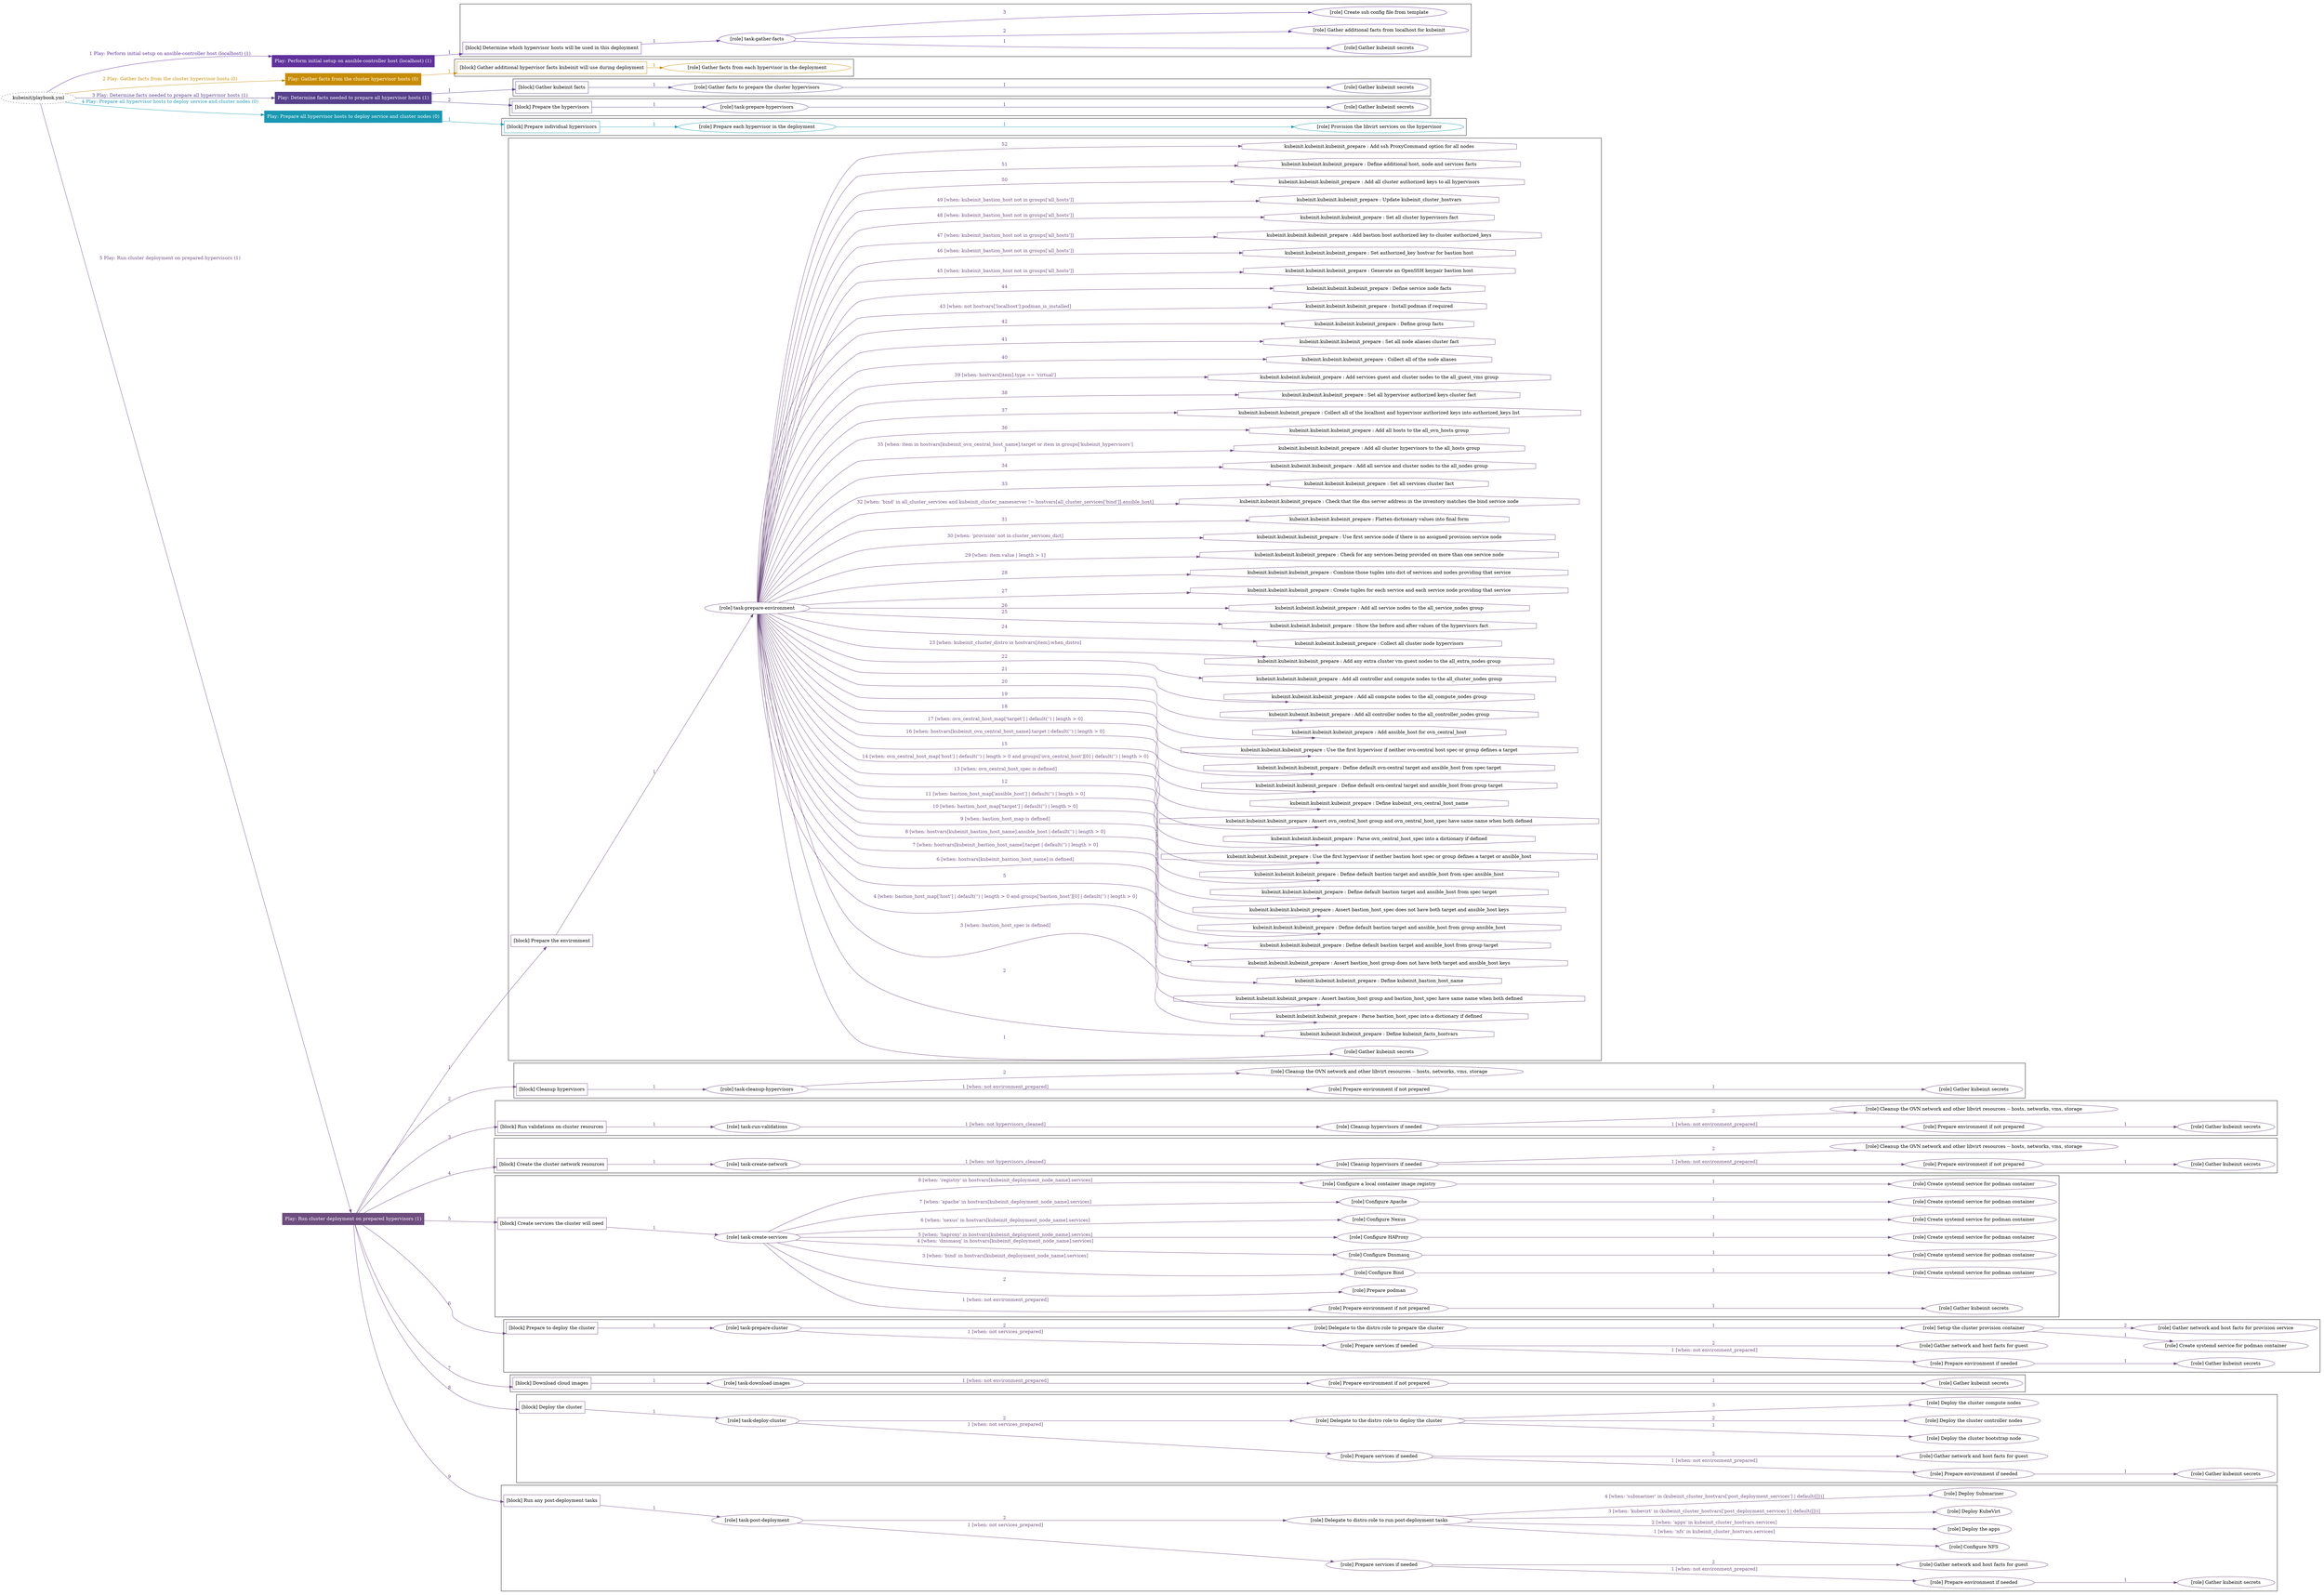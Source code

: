 digraph {
	graph [concentrate=true ordering=in rankdir=LR ratio=fill]
	edge [esep=5 sep=10]
	"kubeinit/playbook.yml" [URL="/home/runner/work/kubeinit/kubeinit/kubeinit/playbook.yml" id=playbook_1b9512a0 style=dotted]
	"kubeinit/playbook.yml" -> play_591b17b8 [label="1 Play: Perform initial setup on ansible-controller host (localhost) (1)" color="#60319b" fontcolor="#60319b" id=edge_play_591b17b8 labeltooltip="1 Play: Perform initial setup on ansible-controller host (localhost) (1)" tooltip="1 Play: Perform initial setup on ansible-controller host (localhost) (1)"]
	subgraph "Play: Perform initial setup on ansible-controller host (localhost) (1)" {
		play_591b17b8 [label="Play: Perform initial setup on ansible-controller host (localhost) (1)" URL="/home/runner/work/kubeinit/kubeinit/kubeinit/playbook.yml" color="#60319b" fontcolor="#ffffff" id=play_591b17b8 shape=box style=filled tooltip=localhost]
		play_591b17b8 -> block_b2db1b51 [label=1 color="#60319b" fontcolor="#60319b" id=edge_block_b2db1b51 labeltooltip=1 tooltip=1]
		subgraph cluster_block_b2db1b51 {
			block_b2db1b51 [label="[block] Determine which hypervisor hosts will be used in this deployment" URL="/home/runner/work/kubeinit/kubeinit/kubeinit/playbook.yml" color="#60319b" id=block_b2db1b51 labeltooltip="Determine which hypervisor hosts will be used in this deployment" shape=box tooltip="Determine which hypervisor hosts will be used in this deployment"]
			block_b2db1b51 -> role_54cf552c [label="1 " color="#60319b" fontcolor="#60319b" id=edge_role_54cf552c labeltooltip="1 " tooltip="1 "]
			subgraph "task-gather-facts" {
				role_54cf552c [label="[role] task-gather-facts" URL="/home/runner/work/kubeinit/kubeinit/kubeinit/playbook.yml" color="#60319b" id=role_54cf552c tooltip="task-gather-facts"]
				role_54cf552c -> role_4019d298 [label="1 " color="#60319b" fontcolor="#60319b" id=edge_role_4019d298 labeltooltip="1 " tooltip="1 "]
				subgraph "Gather kubeinit secrets" {
					role_4019d298 [label="[role] Gather kubeinit secrets" URL="/home/runner/.ansible/collections/ansible_collections/kubeinit/kubeinit/roles/kubeinit_prepare/tasks/build_hypervisors_group.yml" color="#60319b" id=role_4019d298 tooltip="Gather kubeinit secrets"]
				}
				role_54cf552c -> role_2bdb8fd5 [label="2 " color="#60319b" fontcolor="#60319b" id=edge_role_2bdb8fd5 labeltooltip="2 " tooltip="2 "]
				subgraph "Gather additional facts from localhost for kubeinit" {
					role_2bdb8fd5 [label="[role] Gather additional facts from localhost for kubeinit" URL="/home/runner/.ansible/collections/ansible_collections/kubeinit/kubeinit/roles/kubeinit_prepare/tasks/build_hypervisors_group.yml" color="#60319b" id=role_2bdb8fd5 tooltip="Gather additional facts from localhost for kubeinit"]
				}
				role_54cf552c -> role_732781b4 [label="3 " color="#60319b" fontcolor="#60319b" id=edge_role_732781b4 labeltooltip="3 " tooltip="3 "]
				subgraph "Create ssh config file from template" {
					role_732781b4 [label="[role] Create ssh config file from template" URL="/home/runner/.ansible/collections/ansible_collections/kubeinit/kubeinit/roles/kubeinit_prepare/tasks/build_hypervisors_group.yml" color="#60319b" id=role_732781b4 tooltip="Create ssh config file from template"]
				}
			}
		}
	}
	"kubeinit/playbook.yml" -> play_66f5b49d [label="2 Play: Gather facts from the cluster hypervisor hosts (0)" color="#c78c05" fontcolor="#c78c05" id=edge_play_66f5b49d labeltooltip="2 Play: Gather facts from the cluster hypervisor hosts (0)" tooltip="2 Play: Gather facts from the cluster hypervisor hosts (0)"]
	subgraph "Play: Gather facts from the cluster hypervisor hosts (0)" {
		play_66f5b49d [label="Play: Gather facts from the cluster hypervisor hosts (0)" URL="/home/runner/work/kubeinit/kubeinit/kubeinit/playbook.yml" color="#c78c05" fontcolor="#ffffff" id=play_66f5b49d shape=box style=filled tooltip="Play: Gather facts from the cluster hypervisor hosts (0)"]
		play_66f5b49d -> block_43d2e629 [label=1 color="#c78c05" fontcolor="#c78c05" id=edge_block_43d2e629 labeltooltip=1 tooltip=1]
		subgraph cluster_block_43d2e629 {
			block_43d2e629 [label="[block] Gather additional hypervisor facts kubeinit will use during deployment" URL="/home/runner/work/kubeinit/kubeinit/kubeinit/playbook.yml" color="#c78c05" id=block_43d2e629 labeltooltip="Gather additional hypervisor facts kubeinit will use during deployment" shape=box tooltip="Gather additional hypervisor facts kubeinit will use during deployment"]
			block_43d2e629 -> role_a84cd30d [label="1 " color="#c78c05" fontcolor="#c78c05" id=edge_role_a84cd30d labeltooltip="1 " tooltip="1 "]
			subgraph "Gather facts from each hypervisor in the deployment" {
				role_a84cd30d [label="[role] Gather facts from each hypervisor in the deployment" URL="/home/runner/work/kubeinit/kubeinit/kubeinit/playbook.yml" color="#c78c05" id=role_a84cd30d tooltip="Gather facts from each hypervisor in the deployment"]
			}
		}
	}
	"kubeinit/playbook.yml" -> play_fcc8db71 [label="3 Play: Determine facts needed to prepare all hypervisor hosts (1)" color="#57408c" fontcolor="#57408c" id=edge_play_fcc8db71 labeltooltip="3 Play: Determine facts needed to prepare all hypervisor hosts (1)" tooltip="3 Play: Determine facts needed to prepare all hypervisor hosts (1)"]
	subgraph "Play: Determine facts needed to prepare all hypervisor hosts (1)" {
		play_fcc8db71 [label="Play: Determine facts needed to prepare all hypervisor hosts (1)" URL="/home/runner/work/kubeinit/kubeinit/kubeinit/playbook.yml" color="#57408c" fontcolor="#ffffff" id=play_fcc8db71 shape=box style=filled tooltip=localhost]
		play_fcc8db71 -> block_346f57c1 [label=1 color="#57408c" fontcolor="#57408c" id=edge_block_346f57c1 labeltooltip=1 tooltip=1]
		subgraph cluster_block_346f57c1 {
			block_346f57c1 [label="[block] Gather kubeinit facts" URL="/home/runner/work/kubeinit/kubeinit/kubeinit/playbook.yml" color="#57408c" id=block_346f57c1 labeltooltip="Gather kubeinit facts" shape=box tooltip="Gather kubeinit facts"]
			block_346f57c1 -> role_6cf7f120 [label="1 " color="#57408c" fontcolor="#57408c" id=edge_role_6cf7f120 labeltooltip="1 " tooltip="1 "]
			subgraph "Gather facts to prepare the cluster hypervisors" {
				role_6cf7f120 [label="[role] Gather facts to prepare the cluster hypervisors" URL="/home/runner/work/kubeinit/kubeinit/kubeinit/playbook.yml" color="#57408c" id=role_6cf7f120 tooltip="Gather facts to prepare the cluster hypervisors"]
				role_6cf7f120 -> role_b4b7d3bb [label="1 " color="#57408c" fontcolor="#57408c" id=edge_role_b4b7d3bb labeltooltip="1 " tooltip="1 "]
				subgraph "Gather kubeinit secrets" {
					role_b4b7d3bb [label="[role] Gather kubeinit secrets" URL="/home/runner/.ansible/collections/ansible_collections/kubeinit/kubeinit/roles/kubeinit_prepare/tasks/gather_kubeinit_facts.yml" color="#57408c" id=role_b4b7d3bb tooltip="Gather kubeinit secrets"]
				}
			}
		}
		play_fcc8db71 -> block_f29d1ebc [label=2 color="#57408c" fontcolor="#57408c" id=edge_block_f29d1ebc labeltooltip=2 tooltip=2]
		subgraph cluster_block_f29d1ebc {
			block_f29d1ebc [label="[block] Prepare the hypervisors" URL="/home/runner/work/kubeinit/kubeinit/kubeinit/playbook.yml" color="#57408c" id=block_f29d1ebc labeltooltip="Prepare the hypervisors" shape=box tooltip="Prepare the hypervisors"]
			block_f29d1ebc -> role_10bfe347 [label="1 " color="#57408c" fontcolor="#57408c" id=edge_role_10bfe347 labeltooltip="1 " tooltip="1 "]
			subgraph "task-prepare-hypervisors" {
				role_10bfe347 [label="[role] task-prepare-hypervisors" URL="/home/runner/work/kubeinit/kubeinit/kubeinit/playbook.yml" color="#57408c" id=role_10bfe347 tooltip="task-prepare-hypervisors"]
				role_10bfe347 -> role_1f7d6c98 [label="1 " color="#57408c" fontcolor="#57408c" id=edge_role_1f7d6c98 labeltooltip="1 " tooltip="1 "]
				subgraph "Gather kubeinit secrets" {
					role_1f7d6c98 [label="[role] Gather kubeinit secrets" URL="/home/runner/.ansible/collections/ansible_collections/kubeinit/kubeinit/roles/kubeinit_prepare/tasks/gather_kubeinit_facts.yml" color="#57408c" id=role_1f7d6c98 tooltip="Gather kubeinit secrets"]
				}
			}
		}
	}
	"kubeinit/playbook.yml" -> play_167ee2c7 [label="4 Play: Prepare all hypervisor hosts to deploy service and cluster nodes (0)" color="#1a98b2" fontcolor="#1a98b2" id=edge_play_167ee2c7 labeltooltip="4 Play: Prepare all hypervisor hosts to deploy service and cluster nodes (0)" tooltip="4 Play: Prepare all hypervisor hosts to deploy service and cluster nodes (0)"]
	subgraph "Play: Prepare all hypervisor hosts to deploy service and cluster nodes (0)" {
		play_167ee2c7 [label="Play: Prepare all hypervisor hosts to deploy service and cluster nodes (0)" URL="/home/runner/work/kubeinit/kubeinit/kubeinit/playbook.yml" color="#1a98b2" fontcolor="#ffffff" id=play_167ee2c7 shape=box style=filled tooltip="Play: Prepare all hypervisor hosts to deploy service and cluster nodes (0)"]
		play_167ee2c7 -> block_1170de16 [label=1 color="#1a98b2" fontcolor="#1a98b2" id=edge_block_1170de16 labeltooltip=1 tooltip=1]
		subgraph cluster_block_1170de16 {
			block_1170de16 [label="[block] Prepare individual hypervisors" URL="/home/runner/work/kubeinit/kubeinit/kubeinit/playbook.yml" color="#1a98b2" id=block_1170de16 labeltooltip="Prepare individual hypervisors" shape=box tooltip="Prepare individual hypervisors"]
			block_1170de16 -> role_2d852515 [label="1 " color="#1a98b2" fontcolor="#1a98b2" id=edge_role_2d852515 labeltooltip="1 " tooltip="1 "]
			subgraph "Prepare each hypervisor in the deployment" {
				role_2d852515 [label="[role] Prepare each hypervisor in the deployment" URL="/home/runner/work/kubeinit/kubeinit/kubeinit/playbook.yml" color="#1a98b2" id=role_2d852515 tooltip="Prepare each hypervisor in the deployment"]
				role_2d852515 -> role_acdeffae [label="1 " color="#1a98b2" fontcolor="#1a98b2" id=edge_role_acdeffae labeltooltip="1 " tooltip="1 "]
				subgraph "Provision the libvirt services on the hypervisor" {
					role_acdeffae [label="[role] Provision the libvirt services on the hypervisor" URL="/home/runner/.ansible/collections/ansible_collections/kubeinit/kubeinit/roles/kubeinit_prepare/tasks/prepare_hypervisor.yml" color="#1a98b2" id=role_acdeffae tooltip="Provision the libvirt services on the hypervisor"]
				}
			}
		}
	}
	"kubeinit/playbook.yml" -> play_6363ff7b [label="5 Play: Run cluster deployment on prepared hypervisors (1)" color="#6e4d7f" fontcolor="#6e4d7f" id=edge_play_6363ff7b labeltooltip="5 Play: Run cluster deployment on prepared hypervisors (1)" tooltip="5 Play: Run cluster deployment on prepared hypervisors (1)"]
	subgraph "Play: Run cluster deployment on prepared hypervisors (1)" {
		play_6363ff7b [label="Play: Run cluster deployment on prepared hypervisors (1)" URL="/home/runner/work/kubeinit/kubeinit/kubeinit/playbook.yml" color="#6e4d7f" fontcolor="#ffffff" id=play_6363ff7b shape=box style=filled tooltip=localhost]
		play_6363ff7b -> block_e6d0e55e [label=1 color="#6e4d7f" fontcolor="#6e4d7f" id=edge_block_e6d0e55e labeltooltip=1 tooltip=1]
		subgraph cluster_block_e6d0e55e {
			block_e6d0e55e [label="[block] Prepare the environment" URL="/home/runner/work/kubeinit/kubeinit/kubeinit/playbook.yml" color="#6e4d7f" id=block_e6d0e55e labeltooltip="Prepare the environment" shape=box tooltip="Prepare the environment"]
			block_e6d0e55e -> role_600e545f [label="1 " color="#6e4d7f" fontcolor="#6e4d7f" id=edge_role_600e545f labeltooltip="1 " tooltip="1 "]
			subgraph "task-prepare-environment" {
				role_600e545f [label="[role] task-prepare-environment" URL="/home/runner/work/kubeinit/kubeinit/kubeinit/playbook.yml" color="#6e4d7f" id=role_600e545f tooltip="task-prepare-environment"]
				role_600e545f -> role_4e2457a1 [label="1 " color="#6e4d7f" fontcolor="#6e4d7f" id=edge_role_4e2457a1 labeltooltip="1 " tooltip="1 "]
				subgraph "Gather kubeinit secrets" {
					role_4e2457a1 [label="[role] Gather kubeinit secrets" URL="/home/runner/.ansible/collections/ansible_collections/kubeinit/kubeinit/roles/kubeinit_prepare/tasks/gather_kubeinit_facts.yml" color="#6e4d7f" id=role_4e2457a1 tooltip="Gather kubeinit secrets"]
				}
				task_c3e4ad02 [label="kubeinit.kubeinit.kubeinit_prepare : Define kubeinit_facts_hostvars" URL="/home/runner/.ansible/collections/ansible_collections/kubeinit/kubeinit/roles/kubeinit_prepare/tasks/main.yml" color="#6e4d7f" id=task_c3e4ad02 shape=octagon tooltip="kubeinit.kubeinit.kubeinit_prepare : Define kubeinit_facts_hostvars"]
				role_600e545f -> task_c3e4ad02 [label="2 " color="#6e4d7f" fontcolor="#6e4d7f" id=edge_task_c3e4ad02 labeltooltip="2 " tooltip="2 "]
				task_fff2704f [label="kubeinit.kubeinit.kubeinit_prepare : Parse bastion_host_spec into a dictionary if defined" URL="/home/runner/.ansible/collections/ansible_collections/kubeinit/kubeinit/roles/kubeinit_prepare/tasks/main.yml" color="#6e4d7f" id=task_fff2704f shape=octagon tooltip="kubeinit.kubeinit.kubeinit_prepare : Parse bastion_host_spec into a dictionary if defined"]
				role_600e545f -> task_fff2704f [label="3 [when: bastion_host_spec is defined]" color="#6e4d7f" fontcolor="#6e4d7f" id=edge_task_fff2704f labeltooltip="3 [when: bastion_host_spec is defined]" tooltip="3 [when: bastion_host_spec is defined]"]
				task_70ce87ca [label="kubeinit.kubeinit.kubeinit_prepare : Assert bastion_host group and bastion_host_spec have same name when both defined" URL="/home/runner/.ansible/collections/ansible_collections/kubeinit/kubeinit/roles/kubeinit_prepare/tasks/main.yml" color="#6e4d7f" id=task_70ce87ca shape=octagon tooltip="kubeinit.kubeinit.kubeinit_prepare : Assert bastion_host group and bastion_host_spec have same name when both defined"]
				role_600e545f -> task_70ce87ca [label="4 [when: bastion_host_map['host'] | default('') | length > 0 and groups['bastion_host'][0] | default('') | length > 0]" color="#6e4d7f" fontcolor="#6e4d7f" id=edge_task_70ce87ca labeltooltip="4 [when: bastion_host_map['host'] | default('') | length > 0 and groups['bastion_host'][0] | default('') | length > 0]" tooltip="4 [when: bastion_host_map['host'] | default('') | length > 0 and groups['bastion_host'][0] | default('') | length > 0]"]
				task_b46831c4 [label="kubeinit.kubeinit.kubeinit_prepare : Define kubeinit_bastion_host_name" URL="/home/runner/.ansible/collections/ansible_collections/kubeinit/kubeinit/roles/kubeinit_prepare/tasks/main.yml" color="#6e4d7f" id=task_b46831c4 shape=octagon tooltip="kubeinit.kubeinit.kubeinit_prepare : Define kubeinit_bastion_host_name"]
				role_600e545f -> task_b46831c4 [label="5 " color="#6e4d7f" fontcolor="#6e4d7f" id=edge_task_b46831c4 labeltooltip="5 " tooltip="5 "]
				task_f1de0c8e [label="kubeinit.kubeinit.kubeinit_prepare : Assert bastion_host group does not have both target and ansible_host keys" URL="/home/runner/.ansible/collections/ansible_collections/kubeinit/kubeinit/roles/kubeinit_prepare/tasks/main.yml" color="#6e4d7f" id=task_f1de0c8e shape=octagon tooltip="kubeinit.kubeinit.kubeinit_prepare : Assert bastion_host group does not have both target and ansible_host keys"]
				role_600e545f -> task_f1de0c8e [label="6 [when: hostvars[kubeinit_bastion_host_name] is defined]" color="#6e4d7f" fontcolor="#6e4d7f" id=edge_task_f1de0c8e labeltooltip="6 [when: hostvars[kubeinit_bastion_host_name] is defined]" tooltip="6 [when: hostvars[kubeinit_bastion_host_name] is defined]"]
				task_3cdfc7f4 [label="kubeinit.kubeinit.kubeinit_prepare : Define default bastion target and ansible_host from group target" URL="/home/runner/.ansible/collections/ansible_collections/kubeinit/kubeinit/roles/kubeinit_prepare/tasks/main.yml" color="#6e4d7f" id=task_3cdfc7f4 shape=octagon tooltip="kubeinit.kubeinit.kubeinit_prepare : Define default bastion target and ansible_host from group target"]
				role_600e545f -> task_3cdfc7f4 [label="7 [when: hostvars[kubeinit_bastion_host_name].target | default('') | length > 0]" color="#6e4d7f" fontcolor="#6e4d7f" id=edge_task_3cdfc7f4 labeltooltip="7 [when: hostvars[kubeinit_bastion_host_name].target | default('') | length > 0]" tooltip="7 [when: hostvars[kubeinit_bastion_host_name].target | default('') | length > 0]"]
				task_cc180be1 [label="kubeinit.kubeinit.kubeinit_prepare : Define default bastion target and ansible_host from group ansible_host" URL="/home/runner/.ansible/collections/ansible_collections/kubeinit/kubeinit/roles/kubeinit_prepare/tasks/main.yml" color="#6e4d7f" id=task_cc180be1 shape=octagon tooltip="kubeinit.kubeinit.kubeinit_prepare : Define default bastion target and ansible_host from group ansible_host"]
				role_600e545f -> task_cc180be1 [label="8 [when: hostvars[kubeinit_bastion_host_name].ansible_host | default('') | length > 0]" color="#6e4d7f" fontcolor="#6e4d7f" id=edge_task_cc180be1 labeltooltip="8 [when: hostvars[kubeinit_bastion_host_name].ansible_host | default('') | length > 0]" tooltip="8 [when: hostvars[kubeinit_bastion_host_name].ansible_host | default('') | length > 0]"]
				task_882b9315 [label="kubeinit.kubeinit.kubeinit_prepare : Assert bastion_host_spec does not have both target and ansible_host keys" URL="/home/runner/.ansible/collections/ansible_collections/kubeinit/kubeinit/roles/kubeinit_prepare/tasks/main.yml" color="#6e4d7f" id=task_882b9315 shape=octagon tooltip="kubeinit.kubeinit.kubeinit_prepare : Assert bastion_host_spec does not have both target and ansible_host keys"]
				role_600e545f -> task_882b9315 [label="9 [when: bastion_host_map is defined]" color="#6e4d7f" fontcolor="#6e4d7f" id=edge_task_882b9315 labeltooltip="9 [when: bastion_host_map is defined]" tooltip="9 [when: bastion_host_map is defined]"]
				task_6df67707 [label="kubeinit.kubeinit.kubeinit_prepare : Define default bastion target and ansible_host from spec target" URL="/home/runner/.ansible/collections/ansible_collections/kubeinit/kubeinit/roles/kubeinit_prepare/tasks/main.yml" color="#6e4d7f" id=task_6df67707 shape=octagon tooltip="kubeinit.kubeinit.kubeinit_prepare : Define default bastion target and ansible_host from spec target"]
				role_600e545f -> task_6df67707 [label="10 [when: bastion_host_map['target'] | default('') | length > 0]" color="#6e4d7f" fontcolor="#6e4d7f" id=edge_task_6df67707 labeltooltip="10 [when: bastion_host_map['target'] | default('') | length > 0]" tooltip="10 [when: bastion_host_map['target'] | default('') | length > 0]"]
				task_41245e09 [label="kubeinit.kubeinit.kubeinit_prepare : Define default bastion target and ansible_host from spec ansible_host" URL="/home/runner/.ansible/collections/ansible_collections/kubeinit/kubeinit/roles/kubeinit_prepare/tasks/main.yml" color="#6e4d7f" id=task_41245e09 shape=octagon tooltip="kubeinit.kubeinit.kubeinit_prepare : Define default bastion target and ansible_host from spec ansible_host"]
				role_600e545f -> task_41245e09 [label="11 [when: bastion_host_map['ansible_host'] | default('') | length > 0]" color="#6e4d7f" fontcolor="#6e4d7f" id=edge_task_41245e09 labeltooltip="11 [when: bastion_host_map['ansible_host'] | default('') | length > 0]" tooltip="11 [when: bastion_host_map['ansible_host'] | default('') | length > 0]"]
				task_db6fc7b0 [label="kubeinit.kubeinit.kubeinit_prepare : Use the first hypervisor if neither bastion host spec or group defines a target or ansible_host" URL="/home/runner/.ansible/collections/ansible_collections/kubeinit/kubeinit/roles/kubeinit_prepare/tasks/main.yml" color="#6e4d7f" id=task_db6fc7b0 shape=octagon tooltip="kubeinit.kubeinit.kubeinit_prepare : Use the first hypervisor if neither bastion host spec or group defines a target or ansible_host"]
				role_600e545f -> task_db6fc7b0 [label="12 " color="#6e4d7f" fontcolor="#6e4d7f" id=edge_task_db6fc7b0 labeltooltip="12 " tooltip="12 "]
				task_a0333ef0 [label="kubeinit.kubeinit.kubeinit_prepare : Parse ovn_central_host_spec into a dictionary if defined" URL="/home/runner/.ansible/collections/ansible_collections/kubeinit/kubeinit/roles/kubeinit_prepare/tasks/main.yml" color="#6e4d7f" id=task_a0333ef0 shape=octagon tooltip="kubeinit.kubeinit.kubeinit_prepare : Parse ovn_central_host_spec into a dictionary if defined"]
				role_600e545f -> task_a0333ef0 [label="13 [when: ovn_central_host_spec is defined]" color="#6e4d7f" fontcolor="#6e4d7f" id=edge_task_a0333ef0 labeltooltip="13 [when: ovn_central_host_spec is defined]" tooltip="13 [when: ovn_central_host_spec is defined]"]
				task_3f0b447d [label="kubeinit.kubeinit.kubeinit_prepare : Assert ovn_central_host group and ovn_central_host_spec have same name when both defined" URL="/home/runner/.ansible/collections/ansible_collections/kubeinit/kubeinit/roles/kubeinit_prepare/tasks/main.yml" color="#6e4d7f" id=task_3f0b447d shape=octagon tooltip="kubeinit.kubeinit.kubeinit_prepare : Assert ovn_central_host group and ovn_central_host_spec have same name when both defined"]
				role_600e545f -> task_3f0b447d [label="14 [when: ovn_central_host_map['host'] | default('') | length > 0 and groups['ovn_central_host'][0] | default('') | length > 0]" color="#6e4d7f" fontcolor="#6e4d7f" id=edge_task_3f0b447d labeltooltip="14 [when: ovn_central_host_map['host'] | default('') | length > 0 and groups['ovn_central_host'][0] | default('') | length > 0]" tooltip="14 [when: ovn_central_host_map['host'] | default('') | length > 0 and groups['ovn_central_host'][0] | default('') | length > 0]"]
				task_c725c99f [label="kubeinit.kubeinit.kubeinit_prepare : Define kubeinit_ovn_central_host_name" URL="/home/runner/.ansible/collections/ansible_collections/kubeinit/kubeinit/roles/kubeinit_prepare/tasks/main.yml" color="#6e4d7f" id=task_c725c99f shape=octagon tooltip="kubeinit.kubeinit.kubeinit_prepare : Define kubeinit_ovn_central_host_name"]
				role_600e545f -> task_c725c99f [label="15 " color="#6e4d7f" fontcolor="#6e4d7f" id=edge_task_c725c99f labeltooltip="15 " tooltip="15 "]
				task_563a5051 [label="kubeinit.kubeinit.kubeinit_prepare : Define default ovn-central target and ansible_host from group target" URL="/home/runner/.ansible/collections/ansible_collections/kubeinit/kubeinit/roles/kubeinit_prepare/tasks/main.yml" color="#6e4d7f" id=task_563a5051 shape=octagon tooltip="kubeinit.kubeinit.kubeinit_prepare : Define default ovn-central target and ansible_host from group target"]
				role_600e545f -> task_563a5051 [label="16 [when: hostvars[kubeinit_ovn_central_host_name].target | default('') | length > 0]" color="#6e4d7f" fontcolor="#6e4d7f" id=edge_task_563a5051 labeltooltip="16 [when: hostvars[kubeinit_ovn_central_host_name].target | default('') | length > 0]" tooltip="16 [when: hostvars[kubeinit_ovn_central_host_name].target | default('') | length > 0]"]
				task_bfc23520 [label="kubeinit.kubeinit.kubeinit_prepare : Define default ovn-central target and ansible_host from spec target" URL="/home/runner/.ansible/collections/ansible_collections/kubeinit/kubeinit/roles/kubeinit_prepare/tasks/main.yml" color="#6e4d7f" id=task_bfc23520 shape=octagon tooltip="kubeinit.kubeinit.kubeinit_prepare : Define default ovn-central target and ansible_host from spec target"]
				role_600e545f -> task_bfc23520 [label="17 [when: ovn_central_host_map['target'] | default('') | length > 0]" color="#6e4d7f" fontcolor="#6e4d7f" id=edge_task_bfc23520 labeltooltip="17 [when: ovn_central_host_map['target'] | default('') | length > 0]" tooltip="17 [when: ovn_central_host_map['target'] | default('') | length > 0]"]
				task_abf61794 [label="kubeinit.kubeinit.kubeinit_prepare : Use the first hypervisor if neither ovn-central host spec or group defines a target" URL="/home/runner/.ansible/collections/ansible_collections/kubeinit/kubeinit/roles/kubeinit_prepare/tasks/main.yml" color="#6e4d7f" id=task_abf61794 shape=octagon tooltip="kubeinit.kubeinit.kubeinit_prepare : Use the first hypervisor if neither ovn-central host spec or group defines a target"]
				role_600e545f -> task_abf61794 [label="18 " color="#6e4d7f" fontcolor="#6e4d7f" id=edge_task_abf61794 labeltooltip="18 " tooltip="18 "]
				task_47de099c [label="kubeinit.kubeinit.kubeinit_prepare : Add ansible_host for ovn_central_host" URL="/home/runner/.ansible/collections/ansible_collections/kubeinit/kubeinit/roles/kubeinit_prepare/tasks/main.yml" color="#6e4d7f" id=task_47de099c shape=octagon tooltip="kubeinit.kubeinit.kubeinit_prepare : Add ansible_host for ovn_central_host"]
				role_600e545f -> task_47de099c [label="19 " color="#6e4d7f" fontcolor="#6e4d7f" id=edge_task_47de099c labeltooltip="19 " tooltip="19 "]
				task_b7dbcbdf [label="kubeinit.kubeinit.kubeinit_prepare : Add all controller nodes to the all_controller_nodes group" URL="/home/runner/.ansible/collections/ansible_collections/kubeinit/kubeinit/roles/kubeinit_prepare/tasks/prepare_groups.yml" color="#6e4d7f" id=task_b7dbcbdf shape=octagon tooltip="kubeinit.kubeinit.kubeinit_prepare : Add all controller nodes to the all_controller_nodes group"]
				role_600e545f -> task_b7dbcbdf [label="20 " color="#6e4d7f" fontcolor="#6e4d7f" id=edge_task_b7dbcbdf labeltooltip="20 " tooltip="20 "]
				task_6f1e6d55 [label="kubeinit.kubeinit.kubeinit_prepare : Add all compute nodes to the all_compute_nodes group" URL="/home/runner/.ansible/collections/ansible_collections/kubeinit/kubeinit/roles/kubeinit_prepare/tasks/prepare_groups.yml" color="#6e4d7f" id=task_6f1e6d55 shape=octagon tooltip="kubeinit.kubeinit.kubeinit_prepare : Add all compute nodes to the all_compute_nodes group"]
				role_600e545f -> task_6f1e6d55 [label="21 " color="#6e4d7f" fontcolor="#6e4d7f" id=edge_task_6f1e6d55 labeltooltip="21 " tooltip="21 "]
				task_c49c0e73 [label="kubeinit.kubeinit.kubeinit_prepare : Add all controller and compute nodes to the all_cluster_nodes group" URL="/home/runner/.ansible/collections/ansible_collections/kubeinit/kubeinit/roles/kubeinit_prepare/tasks/prepare_groups.yml" color="#6e4d7f" id=task_c49c0e73 shape=octagon tooltip="kubeinit.kubeinit.kubeinit_prepare : Add all controller and compute nodes to the all_cluster_nodes group"]
				role_600e545f -> task_c49c0e73 [label="22 " color="#6e4d7f" fontcolor="#6e4d7f" id=edge_task_c49c0e73 labeltooltip="22 " tooltip="22 "]
				task_63c5b91c [label="kubeinit.kubeinit.kubeinit_prepare : Add any extra cluster vm guest nodes to the all_extra_nodes group" URL="/home/runner/.ansible/collections/ansible_collections/kubeinit/kubeinit/roles/kubeinit_prepare/tasks/prepare_groups.yml" color="#6e4d7f" id=task_63c5b91c shape=octagon tooltip="kubeinit.kubeinit.kubeinit_prepare : Add any extra cluster vm guest nodes to the all_extra_nodes group"]
				role_600e545f -> task_63c5b91c [label="23 [when: kubeinit_cluster_distro in hostvars[item].when_distro]" color="#6e4d7f" fontcolor="#6e4d7f" id=edge_task_63c5b91c labeltooltip="23 [when: kubeinit_cluster_distro in hostvars[item].when_distro]" tooltip="23 [when: kubeinit_cluster_distro in hostvars[item].when_distro]"]
				task_c6674e8e [label="kubeinit.kubeinit.kubeinit_prepare : Collect all cluster node hypervisors" URL="/home/runner/.ansible/collections/ansible_collections/kubeinit/kubeinit/roles/kubeinit_prepare/tasks/prepare_groups.yml" color="#6e4d7f" id=task_c6674e8e shape=octagon tooltip="kubeinit.kubeinit.kubeinit_prepare : Collect all cluster node hypervisors"]
				role_600e545f -> task_c6674e8e [label="24 " color="#6e4d7f" fontcolor="#6e4d7f" id=edge_task_c6674e8e labeltooltip="24 " tooltip="24 "]
				task_0b994b32 [label="kubeinit.kubeinit.kubeinit_prepare : Show the before and after values of the hypervisors fact" URL="/home/runner/.ansible/collections/ansible_collections/kubeinit/kubeinit/roles/kubeinit_prepare/tasks/prepare_groups.yml" color="#6e4d7f" id=task_0b994b32 shape=octagon tooltip="kubeinit.kubeinit.kubeinit_prepare : Show the before and after values of the hypervisors fact"]
				role_600e545f -> task_0b994b32 [label="25 " color="#6e4d7f" fontcolor="#6e4d7f" id=edge_task_0b994b32 labeltooltip="25 " tooltip="25 "]
				task_35ed6789 [label="kubeinit.kubeinit.kubeinit_prepare : Add all service nodes to the all_service_nodes group" URL="/home/runner/.ansible/collections/ansible_collections/kubeinit/kubeinit/roles/kubeinit_prepare/tasks/prepare_groups.yml" color="#6e4d7f" id=task_35ed6789 shape=octagon tooltip="kubeinit.kubeinit.kubeinit_prepare : Add all service nodes to the all_service_nodes group"]
				role_600e545f -> task_35ed6789 [label="26 " color="#6e4d7f" fontcolor="#6e4d7f" id=edge_task_35ed6789 labeltooltip="26 " tooltip="26 "]
				task_b7e8a645 [label="kubeinit.kubeinit.kubeinit_prepare : Create tuples for each service and each service node providing that service" URL="/home/runner/.ansible/collections/ansible_collections/kubeinit/kubeinit/roles/kubeinit_prepare/tasks/prepare_groups.yml" color="#6e4d7f" id=task_b7e8a645 shape=octagon tooltip="kubeinit.kubeinit.kubeinit_prepare : Create tuples for each service and each service node providing that service"]
				role_600e545f -> task_b7e8a645 [label="27 " color="#6e4d7f" fontcolor="#6e4d7f" id=edge_task_b7e8a645 labeltooltip="27 " tooltip="27 "]
				task_5131e1cb [label="kubeinit.kubeinit.kubeinit_prepare : Combine those tuples into dict of services and nodes providing that service" URL="/home/runner/.ansible/collections/ansible_collections/kubeinit/kubeinit/roles/kubeinit_prepare/tasks/prepare_groups.yml" color="#6e4d7f" id=task_5131e1cb shape=octagon tooltip="kubeinit.kubeinit.kubeinit_prepare : Combine those tuples into dict of services and nodes providing that service"]
				role_600e545f -> task_5131e1cb [label="28 " color="#6e4d7f" fontcolor="#6e4d7f" id=edge_task_5131e1cb labeltooltip="28 " tooltip="28 "]
				task_a9fc0693 [label="kubeinit.kubeinit.kubeinit_prepare : Check for any services being provided on more than one service node" URL="/home/runner/.ansible/collections/ansible_collections/kubeinit/kubeinit/roles/kubeinit_prepare/tasks/prepare_groups.yml" color="#6e4d7f" id=task_a9fc0693 shape=octagon tooltip="kubeinit.kubeinit.kubeinit_prepare : Check for any services being provided on more than one service node"]
				role_600e545f -> task_a9fc0693 [label="29 [when: item.value | length > 1]" color="#6e4d7f" fontcolor="#6e4d7f" id=edge_task_a9fc0693 labeltooltip="29 [when: item.value | length > 1]" tooltip="29 [when: item.value | length > 1]"]
				task_12397034 [label="kubeinit.kubeinit.kubeinit_prepare : Use first service node if there is no assigned provision service node" URL="/home/runner/.ansible/collections/ansible_collections/kubeinit/kubeinit/roles/kubeinit_prepare/tasks/prepare_groups.yml" color="#6e4d7f" id=task_12397034 shape=octagon tooltip="kubeinit.kubeinit.kubeinit_prepare : Use first service node if there is no assigned provision service node"]
				role_600e545f -> task_12397034 [label="30 [when: 'provision' not in cluster_services_dict]" color="#6e4d7f" fontcolor="#6e4d7f" id=edge_task_12397034 labeltooltip="30 [when: 'provision' not in cluster_services_dict]" tooltip="30 [when: 'provision' not in cluster_services_dict]"]
				task_ce5e171a [label="kubeinit.kubeinit.kubeinit_prepare : Flatten dictionary values into final form" URL="/home/runner/.ansible/collections/ansible_collections/kubeinit/kubeinit/roles/kubeinit_prepare/tasks/prepare_groups.yml" color="#6e4d7f" id=task_ce5e171a shape=octagon tooltip="kubeinit.kubeinit.kubeinit_prepare : Flatten dictionary values into final form"]
				role_600e545f -> task_ce5e171a [label="31 " color="#6e4d7f" fontcolor="#6e4d7f" id=edge_task_ce5e171a labeltooltip="31 " tooltip="31 "]
				task_dc2abe9b [label="kubeinit.kubeinit.kubeinit_prepare : Check that the dns server address in the inventory matches the bind service node" URL="/home/runner/.ansible/collections/ansible_collections/kubeinit/kubeinit/roles/kubeinit_prepare/tasks/prepare_groups.yml" color="#6e4d7f" id=task_dc2abe9b shape=octagon tooltip="kubeinit.kubeinit.kubeinit_prepare : Check that the dns server address in the inventory matches the bind service node"]
				role_600e545f -> task_dc2abe9b [label="32 [when: 'bind' in all_cluster_services and kubeinit_cluster_nameserver != hostvars[all_cluster_services['bind']].ansible_host]" color="#6e4d7f" fontcolor="#6e4d7f" id=edge_task_dc2abe9b labeltooltip="32 [when: 'bind' in all_cluster_services and kubeinit_cluster_nameserver != hostvars[all_cluster_services['bind']].ansible_host]" tooltip="32 [when: 'bind' in all_cluster_services and kubeinit_cluster_nameserver != hostvars[all_cluster_services['bind']].ansible_host]"]
				task_bd4b743e [label="kubeinit.kubeinit.kubeinit_prepare : Set all services cluster fact" URL="/home/runner/.ansible/collections/ansible_collections/kubeinit/kubeinit/roles/kubeinit_prepare/tasks/prepare_groups.yml" color="#6e4d7f" id=task_bd4b743e shape=octagon tooltip="kubeinit.kubeinit.kubeinit_prepare : Set all services cluster fact"]
				role_600e545f -> task_bd4b743e [label="33 " color="#6e4d7f" fontcolor="#6e4d7f" id=edge_task_bd4b743e labeltooltip="33 " tooltip="33 "]
				task_22640213 [label="kubeinit.kubeinit.kubeinit_prepare : Add all service and cluster nodes to the all_nodes group" URL="/home/runner/.ansible/collections/ansible_collections/kubeinit/kubeinit/roles/kubeinit_prepare/tasks/prepare_groups.yml" color="#6e4d7f" id=task_22640213 shape=octagon tooltip="kubeinit.kubeinit.kubeinit_prepare : Add all service and cluster nodes to the all_nodes group"]
				role_600e545f -> task_22640213 [label="34 " color="#6e4d7f" fontcolor="#6e4d7f" id=edge_task_22640213 labeltooltip="34 " tooltip="34 "]
				task_e998386b [label="kubeinit.kubeinit.kubeinit_prepare : Add all cluster hypervisors to the all_hosts group" URL="/home/runner/.ansible/collections/ansible_collections/kubeinit/kubeinit/roles/kubeinit_prepare/tasks/prepare_groups.yml" color="#6e4d7f" id=task_e998386b shape=octagon tooltip="kubeinit.kubeinit.kubeinit_prepare : Add all cluster hypervisors to the all_hosts group"]
				role_600e545f -> task_e998386b [label="35 [when: item in hostvars[kubeinit_ovn_central_host_name].target or item in groups['kubeinit_hypervisors']
]" color="#6e4d7f" fontcolor="#6e4d7f" id=edge_task_e998386b labeltooltip="35 [when: item in hostvars[kubeinit_ovn_central_host_name].target or item in groups['kubeinit_hypervisors']
]" tooltip="35 [when: item in hostvars[kubeinit_ovn_central_host_name].target or item in groups['kubeinit_hypervisors']
]"]
				task_f5a2c895 [label="kubeinit.kubeinit.kubeinit_prepare : Add all hosts to the all_ovn_hosts group" URL="/home/runner/.ansible/collections/ansible_collections/kubeinit/kubeinit/roles/kubeinit_prepare/tasks/prepare_groups.yml" color="#6e4d7f" id=task_f5a2c895 shape=octagon tooltip="kubeinit.kubeinit.kubeinit_prepare : Add all hosts to the all_ovn_hosts group"]
				role_600e545f -> task_f5a2c895 [label="36 " color="#6e4d7f" fontcolor="#6e4d7f" id=edge_task_f5a2c895 labeltooltip="36 " tooltip="36 "]
				task_15841d8d [label="kubeinit.kubeinit.kubeinit_prepare : Collect all of the localhost and hypervisor authorized keys into authorized_keys list" URL="/home/runner/.ansible/collections/ansible_collections/kubeinit/kubeinit/roles/kubeinit_prepare/tasks/prepare_groups.yml" color="#6e4d7f" id=task_15841d8d shape=octagon tooltip="kubeinit.kubeinit.kubeinit_prepare : Collect all of the localhost and hypervisor authorized keys into authorized_keys list"]
				role_600e545f -> task_15841d8d [label="37 " color="#6e4d7f" fontcolor="#6e4d7f" id=edge_task_15841d8d labeltooltip="37 " tooltip="37 "]
				task_7d78ba38 [label="kubeinit.kubeinit.kubeinit_prepare : Set all hypervisor authorized keys cluster fact" URL="/home/runner/.ansible/collections/ansible_collections/kubeinit/kubeinit/roles/kubeinit_prepare/tasks/prepare_groups.yml" color="#6e4d7f" id=task_7d78ba38 shape=octagon tooltip="kubeinit.kubeinit.kubeinit_prepare : Set all hypervisor authorized keys cluster fact"]
				role_600e545f -> task_7d78ba38 [label="38 " color="#6e4d7f" fontcolor="#6e4d7f" id=edge_task_7d78ba38 labeltooltip="38 " tooltip="38 "]
				task_c685f9c6 [label="kubeinit.kubeinit.kubeinit_prepare : Add services guest and cluster nodes to the all_guest_vms group" URL="/home/runner/.ansible/collections/ansible_collections/kubeinit/kubeinit/roles/kubeinit_prepare/tasks/prepare_groups.yml" color="#6e4d7f" id=task_c685f9c6 shape=octagon tooltip="kubeinit.kubeinit.kubeinit_prepare : Add services guest and cluster nodes to the all_guest_vms group"]
				role_600e545f -> task_c685f9c6 [label="39 [when: hostvars[item].type == 'virtual']" color="#6e4d7f" fontcolor="#6e4d7f" id=edge_task_c685f9c6 labeltooltip="39 [when: hostvars[item].type == 'virtual']" tooltip="39 [when: hostvars[item].type == 'virtual']"]
				task_72b3711e [label="kubeinit.kubeinit.kubeinit_prepare : Collect all of the node aliases" URL="/home/runner/.ansible/collections/ansible_collections/kubeinit/kubeinit/roles/kubeinit_prepare/tasks/prepare_groups.yml" color="#6e4d7f" id=task_72b3711e shape=octagon tooltip="kubeinit.kubeinit.kubeinit_prepare : Collect all of the node aliases"]
				role_600e545f -> task_72b3711e [label="40 " color="#6e4d7f" fontcolor="#6e4d7f" id=edge_task_72b3711e labeltooltip="40 " tooltip="40 "]
				task_d0911cba [label="kubeinit.kubeinit.kubeinit_prepare : Set all node aliases cluster fact" URL="/home/runner/.ansible/collections/ansible_collections/kubeinit/kubeinit/roles/kubeinit_prepare/tasks/prepare_groups.yml" color="#6e4d7f" id=task_d0911cba shape=octagon tooltip="kubeinit.kubeinit.kubeinit_prepare : Set all node aliases cluster fact"]
				role_600e545f -> task_d0911cba [label="41 " color="#6e4d7f" fontcolor="#6e4d7f" id=edge_task_d0911cba labeltooltip="41 " tooltip="41 "]
				task_a512cba2 [label="kubeinit.kubeinit.kubeinit_prepare : Define group facts" URL="/home/runner/.ansible/collections/ansible_collections/kubeinit/kubeinit/roles/kubeinit_prepare/tasks/main.yml" color="#6e4d7f" id=task_a512cba2 shape=octagon tooltip="kubeinit.kubeinit.kubeinit_prepare : Define group facts"]
				role_600e545f -> task_a512cba2 [label="42 " color="#6e4d7f" fontcolor="#6e4d7f" id=edge_task_a512cba2 labeltooltip="42 " tooltip="42 "]
				task_baaeb250 [label="kubeinit.kubeinit.kubeinit_prepare : Install podman if required" URL="/home/runner/.ansible/collections/ansible_collections/kubeinit/kubeinit/roles/kubeinit_prepare/tasks/main.yml" color="#6e4d7f" id=task_baaeb250 shape=octagon tooltip="kubeinit.kubeinit.kubeinit_prepare : Install podman if required"]
				role_600e545f -> task_baaeb250 [label="43 [when: not hostvars['localhost'].podman_is_installed]" color="#6e4d7f" fontcolor="#6e4d7f" id=edge_task_baaeb250 labeltooltip="43 [when: not hostvars['localhost'].podman_is_installed]" tooltip="43 [when: not hostvars['localhost'].podman_is_installed]"]
				task_f923c2ac [label="kubeinit.kubeinit.kubeinit_prepare : Define service node facts" URL="/home/runner/.ansible/collections/ansible_collections/kubeinit/kubeinit/roles/kubeinit_prepare/tasks/main.yml" color="#6e4d7f" id=task_f923c2ac shape=octagon tooltip="kubeinit.kubeinit.kubeinit_prepare : Define service node facts"]
				role_600e545f -> task_f923c2ac [label="44 " color="#6e4d7f" fontcolor="#6e4d7f" id=edge_task_f923c2ac labeltooltip="44 " tooltip="44 "]
				task_484fc1fb [label="kubeinit.kubeinit.kubeinit_prepare : Generate an OpenSSH keypair bastion host" URL="/home/runner/.ansible/collections/ansible_collections/kubeinit/kubeinit/roles/kubeinit_prepare/tasks/main.yml" color="#6e4d7f" id=task_484fc1fb shape=octagon tooltip="kubeinit.kubeinit.kubeinit_prepare : Generate an OpenSSH keypair bastion host"]
				role_600e545f -> task_484fc1fb [label="45 [when: kubeinit_bastion_host not in groups['all_hosts']]" color="#6e4d7f" fontcolor="#6e4d7f" id=edge_task_484fc1fb labeltooltip="45 [when: kubeinit_bastion_host not in groups['all_hosts']]" tooltip="45 [when: kubeinit_bastion_host not in groups['all_hosts']]"]
				task_73658f06 [label="kubeinit.kubeinit.kubeinit_prepare : Set authorized_key hostvar for bastion host" URL="/home/runner/.ansible/collections/ansible_collections/kubeinit/kubeinit/roles/kubeinit_prepare/tasks/main.yml" color="#6e4d7f" id=task_73658f06 shape=octagon tooltip="kubeinit.kubeinit.kubeinit_prepare : Set authorized_key hostvar for bastion host"]
				role_600e545f -> task_73658f06 [label="46 [when: kubeinit_bastion_host not in groups['all_hosts']]" color="#6e4d7f" fontcolor="#6e4d7f" id=edge_task_73658f06 labeltooltip="46 [when: kubeinit_bastion_host not in groups['all_hosts']]" tooltip="46 [when: kubeinit_bastion_host not in groups['all_hosts']]"]
				task_05cee63c [label="kubeinit.kubeinit.kubeinit_prepare : Add bastion host authorized key to cluster authorized_keys" URL="/home/runner/.ansible/collections/ansible_collections/kubeinit/kubeinit/roles/kubeinit_prepare/tasks/main.yml" color="#6e4d7f" id=task_05cee63c shape=octagon tooltip="kubeinit.kubeinit.kubeinit_prepare : Add bastion host authorized key to cluster authorized_keys"]
				role_600e545f -> task_05cee63c [label="47 [when: kubeinit_bastion_host not in groups['all_hosts']]" color="#6e4d7f" fontcolor="#6e4d7f" id=edge_task_05cee63c labeltooltip="47 [when: kubeinit_bastion_host not in groups['all_hosts']]" tooltip="47 [when: kubeinit_bastion_host not in groups['all_hosts']]"]
				task_e908164b [label="kubeinit.kubeinit.kubeinit_prepare : Set all cluster hypervisors fact" URL="/home/runner/.ansible/collections/ansible_collections/kubeinit/kubeinit/roles/kubeinit_prepare/tasks/main.yml" color="#6e4d7f" id=task_e908164b shape=octagon tooltip="kubeinit.kubeinit.kubeinit_prepare : Set all cluster hypervisors fact"]
				role_600e545f -> task_e908164b [label="48 [when: kubeinit_bastion_host not in groups['all_hosts']]" color="#6e4d7f" fontcolor="#6e4d7f" id=edge_task_e908164b labeltooltip="48 [when: kubeinit_bastion_host not in groups['all_hosts']]" tooltip="48 [when: kubeinit_bastion_host not in groups['all_hosts']]"]
				task_d07fe090 [label="kubeinit.kubeinit.kubeinit_prepare : Update kubeinit_cluster_hostvars" URL="/home/runner/.ansible/collections/ansible_collections/kubeinit/kubeinit/roles/kubeinit_prepare/tasks/main.yml" color="#6e4d7f" id=task_d07fe090 shape=octagon tooltip="kubeinit.kubeinit.kubeinit_prepare : Update kubeinit_cluster_hostvars"]
				role_600e545f -> task_d07fe090 [label="49 [when: kubeinit_bastion_host not in groups['all_hosts']]" color="#6e4d7f" fontcolor="#6e4d7f" id=edge_task_d07fe090 labeltooltip="49 [when: kubeinit_bastion_host not in groups['all_hosts']]" tooltip="49 [when: kubeinit_bastion_host not in groups['all_hosts']]"]
				task_3cdc6a22 [label="kubeinit.kubeinit.kubeinit_prepare : Add all cluster authorized keys to all hypervisors" URL="/home/runner/.ansible/collections/ansible_collections/kubeinit/kubeinit/roles/kubeinit_prepare/tasks/main.yml" color="#6e4d7f" id=task_3cdc6a22 shape=octagon tooltip="kubeinit.kubeinit.kubeinit_prepare : Add all cluster authorized keys to all hypervisors"]
				role_600e545f -> task_3cdc6a22 [label="50 " color="#6e4d7f" fontcolor="#6e4d7f" id=edge_task_3cdc6a22 labeltooltip="50 " tooltip="50 "]
				task_37cd7635 [label="kubeinit.kubeinit.kubeinit_prepare : Define additional host, node and services facts" URL="/home/runner/.ansible/collections/ansible_collections/kubeinit/kubeinit/roles/kubeinit_prepare/tasks/main.yml" color="#6e4d7f" id=task_37cd7635 shape=octagon tooltip="kubeinit.kubeinit.kubeinit_prepare : Define additional host, node and services facts"]
				role_600e545f -> task_37cd7635 [label="51 " color="#6e4d7f" fontcolor="#6e4d7f" id=edge_task_37cd7635 labeltooltip="51 " tooltip="51 "]
				task_fe450400 [label="kubeinit.kubeinit.kubeinit_prepare : Add ssh ProxyCommand option for all nodes" URL="/home/runner/.ansible/collections/ansible_collections/kubeinit/kubeinit/roles/kubeinit_prepare/tasks/main.yml" color="#6e4d7f" id=task_fe450400 shape=octagon tooltip="kubeinit.kubeinit.kubeinit_prepare : Add ssh ProxyCommand option for all nodes"]
				role_600e545f -> task_fe450400 [label="52 " color="#6e4d7f" fontcolor="#6e4d7f" id=edge_task_fe450400 labeltooltip="52 " tooltip="52 "]
			}
		}
		play_6363ff7b -> block_49b28636 [label=2 color="#6e4d7f" fontcolor="#6e4d7f" id=edge_block_49b28636 labeltooltip=2 tooltip=2]
		subgraph cluster_block_49b28636 {
			block_49b28636 [label="[block] Cleanup hypervisors" URL="/home/runner/work/kubeinit/kubeinit/kubeinit/playbook.yml" color="#6e4d7f" id=block_49b28636 labeltooltip="Cleanup hypervisors" shape=box tooltip="Cleanup hypervisors"]
			block_49b28636 -> role_5909067a [label="1 " color="#6e4d7f" fontcolor="#6e4d7f" id=edge_role_5909067a labeltooltip="1 " tooltip="1 "]
			subgraph "task-cleanup-hypervisors" {
				role_5909067a [label="[role] task-cleanup-hypervisors" URL="/home/runner/work/kubeinit/kubeinit/kubeinit/playbook.yml" color="#6e4d7f" id=role_5909067a tooltip="task-cleanup-hypervisors"]
				role_5909067a -> role_42c3ef6c [label="1 [when: not environment_prepared]" color="#6e4d7f" fontcolor="#6e4d7f" id=edge_role_42c3ef6c labeltooltip="1 [when: not environment_prepared]" tooltip="1 [when: not environment_prepared]"]
				subgraph "Prepare environment if not prepared" {
					role_42c3ef6c [label="[role] Prepare environment if not prepared" URL="/home/runner/.ansible/collections/ansible_collections/kubeinit/kubeinit/roles/kubeinit_prepare/tasks/cleanup_hypervisors.yml" color="#6e4d7f" id=role_42c3ef6c tooltip="Prepare environment if not prepared"]
					role_42c3ef6c -> role_97353634 [label="1 " color="#6e4d7f" fontcolor="#6e4d7f" id=edge_role_97353634 labeltooltip="1 " tooltip="1 "]
					subgraph "Gather kubeinit secrets" {
						role_97353634 [label="[role] Gather kubeinit secrets" URL="/home/runner/.ansible/collections/ansible_collections/kubeinit/kubeinit/roles/kubeinit_prepare/tasks/gather_kubeinit_facts.yml" color="#6e4d7f" id=role_97353634 tooltip="Gather kubeinit secrets"]
					}
				}
				role_5909067a -> role_0cc23454 [label="2 " color="#6e4d7f" fontcolor="#6e4d7f" id=edge_role_0cc23454 labeltooltip="2 " tooltip="2 "]
				subgraph "Cleanup the OVN network and other libvirt resources -- hosts, networks, vms, storage" {
					role_0cc23454 [label="[role] Cleanup the OVN network and other libvirt resources -- hosts, networks, vms, storage" URL="/home/runner/.ansible/collections/ansible_collections/kubeinit/kubeinit/roles/kubeinit_prepare/tasks/cleanup_hypervisors.yml" color="#6e4d7f" id=role_0cc23454 tooltip="Cleanup the OVN network and other libvirt resources -- hosts, networks, vms, storage"]
				}
			}
		}
		play_6363ff7b -> block_15aac29d [label=3 color="#6e4d7f" fontcolor="#6e4d7f" id=edge_block_15aac29d labeltooltip=3 tooltip=3]
		subgraph cluster_block_15aac29d {
			block_15aac29d [label="[block] Run validations on cluster resources" URL="/home/runner/work/kubeinit/kubeinit/kubeinit/playbook.yml" color="#6e4d7f" id=block_15aac29d labeltooltip="Run validations on cluster resources" shape=box tooltip="Run validations on cluster resources"]
			block_15aac29d -> role_9980cfef [label="1 " color="#6e4d7f" fontcolor="#6e4d7f" id=edge_role_9980cfef labeltooltip="1 " tooltip="1 "]
			subgraph "task-run-validations" {
				role_9980cfef [label="[role] task-run-validations" URL="/home/runner/work/kubeinit/kubeinit/kubeinit/playbook.yml" color="#6e4d7f" id=role_9980cfef tooltip="task-run-validations"]
				role_9980cfef -> role_0516ca01 [label="1 [when: not hypervisors_cleaned]" color="#6e4d7f" fontcolor="#6e4d7f" id=edge_role_0516ca01 labeltooltip="1 [when: not hypervisors_cleaned]" tooltip="1 [when: not hypervisors_cleaned]"]
				subgraph "Cleanup hypervisors if needed" {
					role_0516ca01 [label="[role] Cleanup hypervisors if needed" URL="/home/runner/.ansible/collections/ansible_collections/kubeinit/kubeinit/roles/kubeinit_validations/tasks/main.yml" color="#6e4d7f" id=role_0516ca01 tooltip="Cleanup hypervisors if needed"]
					role_0516ca01 -> role_aeb3e3e2 [label="1 [when: not environment_prepared]" color="#6e4d7f" fontcolor="#6e4d7f" id=edge_role_aeb3e3e2 labeltooltip="1 [when: not environment_prepared]" tooltip="1 [when: not environment_prepared]"]
					subgraph "Prepare environment if not prepared" {
						role_aeb3e3e2 [label="[role] Prepare environment if not prepared" URL="/home/runner/.ansible/collections/ansible_collections/kubeinit/kubeinit/roles/kubeinit_prepare/tasks/cleanup_hypervisors.yml" color="#6e4d7f" id=role_aeb3e3e2 tooltip="Prepare environment if not prepared"]
						role_aeb3e3e2 -> role_3b9e7717 [label="1 " color="#6e4d7f" fontcolor="#6e4d7f" id=edge_role_3b9e7717 labeltooltip="1 " tooltip="1 "]
						subgraph "Gather kubeinit secrets" {
							role_3b9e7717 [label="[role] Gather kubeinit secrets" URL="/home/runner/.ansible/collections/ansible_collections/kubeinit/kubeinit/roles/kubeinit_prepare/tasks/gather_kubeinit_facts.yml" color="#6e4d7f" id=role_3b9e7717 tooltip="Gather kubeinit secrets"]
						}
					}
					role_0516ca01 -> role_325347b2 [label="2 " color="#6e4d7f" fontcolor="#6e4d7f" id=edge_role_325347b2 labeltooltip="2 " tooltip="2 "]
					subgraph "Cleanup the OVN network and other libvirt resources -- hosts, networks, vms, storage" {
						role_325347b2 [label="[role] Cleanup the OVN network and other libvirt resources -- hosts, networks, vms, storage" URL="/home/runner/.ansible/collections/ansible_collections/kubeinit/kubeinit/roles/kubeinit_prepare/tasks/cleanup_hypervisors.yml" color="#6e4d7f" id=role_325347b2 tooltip="Cleanup the OVN network and other libvirt resources -- hosts, networks, vms, storage"]
					}
				}
			}
		}
		play_6363ff7b -> block_984f3cf8 [label=4 color="#6e4d7f" fontcolor="#6e4d7f" id=edge_block_984f3cf8 labeltooltip=4 tooltip=4]
		subgraph cluster_block_984f3cf8 {
			block_984f3cf8 [label="[block] Create the cluster network resources" URL="/home/runner/work/kubeinit/kubeinit/kubeinit/playbook.yml" color="#6e4d7f" id=block_984f3cf8 labeltooltip="Create the cluster network resources" shape=box tooltip="Create the cluster network resources"]
			block_984f3cf8 -> role_e536e111 [label="1 " color="#6e4d7f" fontcolor="#6e4d7f" id=edge_role_e536e111 labeltooltip="1 " tooltip="1 "]
			subgraph "task-create-network" {
				role_e536e111 [label="[role] task-create-network" URL="/home/runner/work/kubeinit/kubeinit/kubeinit/playbook.yml" color="#6e4d7f" id=role_e536e111 tooltip="task-create-network"]
				role_e536e111 -> role_c5d80449 [label="1 [when: not hypervisors_cleaned]" color="#6e4d7f" fontcolor="#6e4d7f" id=edge_role_c5d80449 labeltooltip="1 [when: not hypervisors_cleaned]" tooltip="1 [when: not hypervisors_cleaned]"]
				subgraph "Cleanup hypervisors if needed" {
					role_c5d80449 [label="[role] Cleanup hypervisors if needed" URL="/home/runner/.ansible/collections/ansible_collections/kubeinit/kubeinit/roles/kubeinit_libvirt/tasks/create_network.yml" color="#6e4d7f" id=role_c5d80449 tooltip="Cleanup hypervisors if needed"]
					role_c5d80449 -> role_364691f7 [label="1 [when: not environment_prepared]" color="#6e4d7f" fontcolor="#6e4d7f" id=edge_role_364691f7 labeltooltip="1 [when: not environment_prepared]" tooltip="1 [when: not environment_prepared]"]
					subgraph "Prepare environment if not prepared" {
						role_364691f7 [label="[role] Prepare environment if not prepared" URL="/home/runner/.ansible/collections/ansible_collections/kubeinit/kubeinit/roles/kubeinit_prepare/tasks/cleanup_hypervisors.yml" color="#6e4d7f" id=role_364691f7 tooltip="Prepare environment if not prepared"]
						role_364691f7 -> role_f766556b [label="1 " color="#6e4d7f" fontcolor="#6e4d7f" id=edge_role_f766556b labeltooltip="1 " tooltip="1 "]
						subgraph "Gather kubeinit secrets" {
							role_f766556b [label="[role] Gather kubeinit secrets" URL="/home/runner/.ansible/collections/ansible_collections/kubeinit/kubeinit/roles/kubeinit_prepare/tasks/gather_kubeinit_facts.yml" color="#6e4d7f" id=role_f766556b tooltip="Gather kubeinit secrets"]
						}
					}
					role_c5d80449 -> role_6333a6b0 [label="2 " color="#6e4d7f" fontcolor="#6e4d7f" id=edge_role_6333a6b0 labeltooltip="2 " tooltip="2 "]
					subgraph "Cleanup the OVN network and other libvirt resources -- hosts, networks, vms, storage" {
						role_6333a6b0 [label="[role] Cleanup the OVN network and other libvirt resources -- hosts, networks, vms, storage" URL="/home/runner/.ansible/collections/ansible_collections/kubeinit/kubeinit/roles/kubeinit_prepare/tasks/cleanup_hypervisors.yml" color="#6e4d7f" id=role_6333a6b0 tooltip="Cleanup the OVN network and other libvirt resources -- hosts, networks, vms, storage"]
					}
				}
			}
		}
		play_6363ff7b -> block_144c3a50 [label=5 color="#6e4d7f" fontcolor="#6e4d7f" id=edge_block_144c3a50 labeltooltip=5 tooltip=5]
		subgraph cluster_block_144c3a50 {
			block_144c3a50 [label="[block] Create services the cluster will need" URL="/home/runner/work/kubeinit/kubeinit/kubeinit/playbook.yml" color="#6e4d7f" id=block_144c3a50 labeltooltip="Create services the cluster will need" shape=box tooltip="Create services the cluster will need"]
			block_144c3a50 -> role_ab999236 [label="1 " color="#6e4d7f" fontcolor="#6e4d7f" id=edge_role_ab999236 labeltooltip="1 " tooltip="1 "]
			subgraph "task-create-services" {
				role_ab999236 [label="[role] task-create-services" URL="/home/runner/work/kubeinit/kubeinit/kubeinit/playbook.yml" color="#6e4d7f" id=role_ab999236 tooltip="task-create-services"]
				role_ab999236 -> role_2f2f2cea [label="1 [when: not environment_prepared]" color="#6e4d7f" fontcolor="#6e4d7f" id=edge_role_2f2f2cea labeltooltip="1 [when: not environment_prepared]" tooltip="1 [when: not environment_prepared]"]
				subgraph "Prepare environment if not prepared" {
					role_2f2f2cea [label="[role] Prepare environment if not prepared" URL="/home/runner/.ansible/collections/ansible_collections/kubeinit/kubeinit/roles/kubeinit_services/tasks/main.yml" color="#6e4d7f" id=role_2f2f2cea tooltip="Prepare environment if not prepared"]
					role_2f2f2cea -> role_0b7c626d [label="1 " color="#6e4d7f" fontcolor="#6e4d7f" id=edge_role_0b7c626d labeltooltip="1 " tooltip="1 "]
					subgraph "Gather kubeinit secrets" {
						role_0b7c626d [label="[role] Gather kubeinit secrets" URL="/home/runner/.ansible/collections/ansible_collections/kubeinit/kubeinit/roles/kubeinit_prepare/tasks/gather_kubeinit_facts.yml" color="#6e4d7f" id=role_0b7c626d tooltip="Gather kubeinit secrets"]
					}
				}
				role_ab999236 -> role_857179f5 [label="2 " color="#6e4d7f" fontcolor="#6e4d7f" id=edge_role_857179f5 labeltooltip="2 " tooltip="2 "]
				subgraph "Prepare podman" {
					role_857179f5 [label="[role] Prepare podman" URL="/home/runner/.ansible/collections/ansible_collections/kubeinit/kubeinit/roles/kubeinit_services/tasks/00_create_service_pod.yml" color="#6e4d7f" id=role_857179f5 tooltip="Prepare podman"]
				}
				role_ab999236 -> role_1679e4e3 [label="3 [when: 'bind' in hostvars[kubeinit_deployment_node_name].services]" color="#6e4d7f" fontcolor="#6e4d7f" id=edge_role_1679e4e3 labeltooltip="3 [when: 'bind' in hostvars[kubeinit_deployment_node_name].services]" tooltip="3 [when: 'bind' in hostvars[kubeinit_deployment_node_name].services]"]
				subgraph "Configure Bind" {
					role_1679e4e3 [label="[role] Configure Bind" URL="/home/runner/.ansible/collections/ansible_collections/kubeinit/kubeinit/roles/kubeinit_services/tasks/start_services_containers.yml" color="#6e4d7f" id=role_1679e4e3 tooltip="Configure Bind"]
					role_1679e4e3 -> role_8716baa4 [label="1 " color="#6e4d7f" fontcolor="#6e4d7f" id=edge_role_8716baa4 labeltooltip="1 " tooltip="1 "]
					subgraph "Create systemd service for podman container" {
						role_8716baa4 [label="[role] Create systemd service for podman container" URL="/home/runner/.ansible/collections/ansible_collections/kubeinit/kubeinit/roles/kubeinit_bind/tasks/main.yml" color="#6e4d7f" id=role_8716baa4 tooltip="Create systemd service for podman container"]
					}
				}
				role_ab999236 -> role_4d71b05a [label="4 [when: 'dnsmasq' in hostvars[kubeinit_deployment_node_name].services]" color="#6e4d7f" fontcolor="#6e4d7f" id=edge_role_4d71b05a labeltooltip="4 [when: 'dnsmasq' in hostvars[kubeinit_deployment_node_name].services]" tooltip="4 [when: 'dnsmasq' in hostvars[kubeinit_deployment_node_name].services]"]
				subgraph "Configure Dnsmasq" {
					role_4d71b05a [label="[role] Configure Dnsmasq" URL="/home/runner/.ansible/collections/ansible_collections/kubeinit/kubeinit/roles/kubeinit_services/tasks/start_services_containers.yml" color="#6e4d7f" id=role_4d71b05a tooltip="Configure Dnsmasq"]
					role_4d71b05a -> role_1c693cf8 [label="1 " color="#6e4d7f" fontcolor="#6e4d7f" id=edge_role_1c693cf8 labeltooltip="1 " tooltip="1 "]
					subgraph "Create systemd service for podman container" {
						role_1c693cf8 [label="[role] Create systemd service for podman container" URL="/home/runner/.ansible/collections/ansible_collections/kubeinit/kubeinit/roles/kubeinit_dnsmasq/tasks/main.yml" color="#6e4d7f" id=role_1c693cf8 tooltip="Create systemd service for podman container"]
					}
				}
				role_ab999236 -> role_e8d945d8 [label="5 [when: 'haproxy' in hostvars[kubeinit_deployment_node_name].services]" color="#6e4d7f" fontcolor="#6e4d7f" id=edge_role_e8d945d8 labeltooltip="5 [when: 'haproxy' in hostvars[kubeinit_deployment_node_name].services]" tooltip="5 [when: 'haproxy' in hostvars[kubeinit_deployment_node_name].services]"]
				subgraph "Configure HAProxy" {
					role_e8d945d8 [label="[role] Configure HAProxy" URL="/home/runner/.ansible/collections/ansible_collections/kubeinit/kubeinit/roles/kubeinit_services/tasks/start_services_containers.yml" color="#6e4d7f" id=role_e8d945d8 tooltip="Configure HAProxy"]
					role_e8d945d8 -> role_93dffbe3 [label="1 " color="#6e4d7f" fontcolor="#6e4d7f" id=edge_role_93dffbe3 labeltooltip="1 " tooltip="1 "]
					subgraph "Create systemd service for podman container" {
						role_93dffbe3 [label="[role] Create systemd service for podman container" URL="/home/runner/.ansible/collections/ansible_collections/kubeinit/kubeinit/roles/kubeinit_haproxy/tasks/main.yml" color="#6e4d7f" id=role_93dffbe3 tooltip="Create systemd service for podman container"]
					}
				}
				role_ab999236 -> role_c195d2c8 [label="6 [when: 'nexus' in hostvars[kubeinit_deployment_node_name].services]" color="#6e4d7f" fontcolor="#6e4d7f" id=edge_role_c195d2c8 labeltooltip="6 [when: 'nexus' in hostvars[kubeinit_deployment_node_name].services]" tooltip="6 [when: 'nexus' in hostvars[kubeinit_deployment_node_name].services]"]
				subgraph "Configure Nexus" {
					role_c195d2c8 [label="[role] Configure Nexus" URL="/home/runner/.ansible/collections/ansible_collections/kubeinit/kubeinit/roles/kubeinit_services/tasks/start_services_containers.yml" color="#6e4d7f" id=role_c195d2c8 tooltip="Configure Nexus"]
					role_c195d2c8 -> role_0e8af353 [label="1 " color="#6e4d7f" fontcolor="#6e4d7f" id=edge_role_0e8af353 labeltooltip="1 " tooltip="1 "]
					subgraph "Create systemd service for podman container" {
						role_0e8af353 [label="[role] Create systemd service for podman container" URL="/home/runner/.ansible/collections/ansible_collections/kubeinit/kubeinit/roles/kubeinit_nexus/tasks/main.yml" color="#6e4d7f" id=role_0e8af353 tooltip="Create systemd service for podman container"]
					}
				}
				role_ab999236 -> role_33cf1c50 [label="7 [when: 'apache' in hostvars[kubeinit_deployment_node_name].services]" color="#6e4d7f" fontcolor="#6e4d7f" id=edge_role_33cf1c50 labeltooltip="7 [when: 'apache' in hostvars[kubeinit_deployment_node_name].services]" tooltip="7 [when: 'apache' in hostvars[kubeinit_deployment_node_name].services]"]
				subgraph "Configure Apache" {
					role_33cf1c50 [label="[role] Configure Apache" URL="/home/runner/.ansible/collections/ansible_collections/kubeinit/kubeinit/roles/kubeinit_services/tasks/start_services_containers.yml" color="#6e4d7f" id=role_33cf1c50 tooltip="Configure Apache"]
					role_33cf1c50 -> role_dde64941 [label="1 " color="#6e4d7f" fontcolor="#6e4d7f" id=edge_role_dde64941 labeltooltip="1 " tooltip="1 "]
					subgraph "Create systemd service for podman container" {
						role_dde64941 [label="[role] Create systemd service for podman container" URL="/home/runner/.ansible/collections/ansible_collections/kubeinit/kubeinit/roles/kubeinit_apache/tasks/main.yml" color="#6e4d7f" id=role_dde64941 tooltip="Create systemd service for podman container"]
					}
				}
				role_ab999236 -> role_3dedd382 [label="8 [when: 'registry' in hostvars[kubeinit_deployment_node_name].services]" color="#6e4d7f" fontcolor="#6e4d7f" id=edge_role_3dedd382 labeltooltip="8 [when: 'registry' in hostvars[kubeinit_deployment_node_name].services]" tooltip="8 [when: 'registry' in hostvars[kubeinit_deployment_node_name].services]"]
				subgraph "Configure a local container image registry" {
					role_3dedd382 [label="[role] Configure a local container image registry" URL="/home/runner/.ansible/collections/ansible_collections/kubeinit/kubeinit/roles/kubeinit_services/tasks/start_services_containers.yml" color="#6e4d7f" id=role_3dedd382 tooltip="Configure a local container image registry"]
					role_3dedd382 -> role_a6d64364 [label="1 " color="#6e4d7f" fontcolor="#6e4d7f" id=edge_role_a6d64364 labeltooltip="1 " tooltip="1 "]
					subgraph "Create systemd service for podman container" {
						role_a6d64364 [label="[role] Create systemd service for podman container" URL="/home/runner/.ansible/collections/ansible_collections/kubeinit/kubeinit/roles/kubeinit_registry/tasks/main.yml" color="#6e4d7f" id=role_a6d64364 tooltip="Create systemd service for podman container"]
					}
				}
			}
		}
		play_6363ff7b -> block_881f5876 [label=6 color="#6e4d7f" fontcolor="#6e4d7f" id=edge_block_881f5876 labeltooltip=6 tooltip=6]
		subgraph cluster_block_881f5876 {
			block_881f5876 [label="[block] Prepare to deploy the cluster" URL="/home/runner/work/kubeinit/kubeinit/kubeinit/playbook.yml" color="#6e4d7f" id=block_881f5876 labeltooltip="Prepare to deploy the cluster" shape=box tooltip="Prepare to deploy the cluster"]
			block_881f5876 -> role_d540744b [label="1 " color="#6e4d7f" fontcolor="#6e4d7f" id=edge_role_d540744b labeltooltip="1 " tooltip="1 "]
			subgraph "task-prepare-cluster" {
				role_d540744b [label="[role] task-prepare-cluster" URL="/home/runner/work/kubeinit/kubeinit/kubeinit/playbook.yml" color="#6e4d7f" id=role_d540744b tooltip="task-prepare-cluster"]
				role_d540744b -> role_404b620d [label="1 [when: not services_prepared]" color="#6e4d7f" fontcolor="#6e4d7f" id=edge_role_404b620d labeltooltip="1 [when: not services_prepared]" tooltip="1 [when: not services_prepared]"]
				subgraph "Prepare services if needed" {
					role_404b620d [label="[role] Prepare services if needed" URL="/home/runner/.ansible/collections/ansible_collections/kubeinit/kubeinit/roles/kubeinit_prepare/tasks/prepare_cluster.yml" color="#6e4d7f" id=role_404b620d tooltip="Prepare services if needed"]
					role_404b620d -> role_46352e93 [label="1 [when: not environment_prepared]" color="#6e4d7f" fontcolor="#6e4d7f" id=edge_role_46352e93 labeltooltip="1 [when: not environment_prepared]" tooltip="1 [when: not environment_prepared]"]
					subgraph "Prepare environment if needed" {
						role_46352e93 [label="[role] Prepare environment if needed" URL="/home/runner/.ansible/collections/ansible_collections/kubeinit/kubeinit/roles/kubeinit_services/tasks/prepare_services.yml" color="#6e4d7f" id=role_46352e93 tooltip="Prepare environment if needed"]
						role_46352e93 -> role_d12dd9dc [label="1 " color="#6e4d7f" fontcolor="#6e4d7f" id=edge_role_d12dd9dc labeltooltip="1 " tooltip="1 "]
						subgraph "Gather kubeinit secrets" {
							role_d12dd9dc [label="[role] Gather kubeinit secrets" URL="/home/runner/.ansible/collections/ansible_collections/kubeinit/kubeinit/roles/kubeinit_prepare/tasks/gather_kubeinit_facts.yml" color="#6e4d7f" id=role_d12dd9dc tooltip="Gather kubeinit secrets"]
						}
					}
					role_404b620d -> role_08dd9058 [label="2 " color="#6e4d7f" fontcolor="#6e4d7f" id=edge_role_08dd9058 labeltooltip="2 " tooltip="2 "]
					subgraph "Gather network and host facts for guest" {
						role_08dd9058 [label="[role] Gather network and host facts for guest" URL="/home/runner/.ansible/collections/ansible_collections/kubeinit/kubeinit/roles/kubeinit_services/tasks/prepare_services.yml" color="#6e4d7f" id=role_08dd9058 tooltip="Gather network and host facts for guest"]
					}
				}
				role_d540744b -> role_f35a66f0 [label="2 " color="#6e4d7f" fontcolor="#6e4d7f" id=edge_role_f35a66f0 labeltooltip="2 " tooltip="2 "]
				subgraph "Delegate to the distro role to prepare the cluster" {
					role_f35a66f0 [label="[role] Delegate to the distro role to prepare the cluster" URL="/home/runner/.ansible/collections/ansible_collections/kubeinit/kubeinit/roles/kubeinit_prepare/tasks/prepare_cluster.yml" color="#6e4d7f" id=role_f35a66f0 tooltip="Delegate to the distro role to prepare the cluster"]
					role_f35a66f0 -> role_a15f150b [label="1 " color="#6e4d7f" fontcolor="#6e4d7f" id=edge_role_a15f150b labeltooltip="1 " tooltip="1 "]
					subgraph "Setup the cluster provision container" {
						role_a15f150b [label="[role] Setup the cluster provision container" URL="/home/runner/.ansible/collections/ansible_collections/kubeinit/kubeinit/roles/kubeinit_okd/tasks/prepare_cluster.yml" color="#6e4d7f" id=role_a15f150b tooltip="Setup the cluster provision container"]
						role_a15f150b -> role_0e43c7fa [label="1 " color="#6e4d7f" fontcolor="#6e4d7f" id=edge_role_0e43c7fa labeltooltip="1 " tooltip="1 "]
						subgraph "Create systemd service for podman container" {
							role_0e43c7fa [label="[role] Create systemd service for podman container" URL="/home/runner/.ansible/collections/ansible_collections/kubeinit/kubeinit/roles/kubeinit_services/tasks/create_provision_container.yml" color="#6e4d7f" id=role_0e43c7fa tooltip="Create systemd service for podman container"]
						}
						role_a15f150b -> role_b6db028a [label="2 " color="#6e4d7f" fontcolor="#6e4d7f" id=edge_role_b6db028a labeltooltip="2 " tooltip="2 "]
						subgraph "Gather network and host facts for provision service" {
							role_b6db028a [label="[role] Gather network and host facts for provision service" URL="/home/runner/.ansible/collections/ansible_collections/kubeinit/kubeinit/roles/kubeinit_services/tasks/create_provision_container.yml" color="#6e4d7f" id=role_b6db028a tooltip="Gather network and host facts for provision service"]
						}
					}
				}
			}
		}
		play_6363ff7b -> block_e3fe6090 [label=7 color="#6e4d7f" fontcolor="#6e4d7f" id=edge_block_e3fe6090 labeltooltip=7 tooltip=7]
		subgraph cluster_block_e3fe6090 {
			block_e3fe6090 [label="[block] Download cloud images" URL="/home/runner/work/kubeinit/kubeinit/kubeinit/playbook.yml" color="#6e4d7f" id=block_e3fe6090 labeltooltip="Download cloud images" shape=box tooltip="Download cloud images"]
			block_e3fe6090 -> role_bd735ff0 [label="1 " color="#6e4d7f" fontcolor="#6e4d7f" id=edge_role_bd735ff0 labeltooltip="1 " tooltip="1 "]
			subgraph "task-download-images" {
				role_bd735ff0 [label="[role] task-download-images" URL="/home/runner/work/kubeinit/kubeinit/kubeinit/playbook.yml" color="#6e4d7f" id=role_bd735ff0 tooltip="task-download-images"]
				role_bd735ff0 -> role_0c80a565 [label="1 [when: not environment_prepared]" color="#6e4d7f" fontcolor="#6e4d7f" id=edge_role_0c80a565 labeltooltip="1 [when: not environment_prepared]" tooltip="1 [when: not environment_prepared]"]
				subgraph "Prepare environment if not prepared" {
					role_0c80a565 [label="[role] Prepare environment if not prepared" URL="/home/runner/.ansible/collections/ansible_collections/kubeinit/kubeinit/roles/kubeinit_libvirt/tasks/download_cloud_images.yml" color="#6e4d7f" id=role_0c80a565 tooltip="Prepare environment if not prepared"]
					role_0c80a565 -> role_d18df185 [label="1 " color="#6e4d7f" fontcolor="#6e4d7f" id=edge_role_d18df185 labeltooltip="1 " tooltip="1 "]
					subgraph "Gather kubeinit secrets" {
						role_d18df185 [label="[role] Gather kubeinit secrets" URL="/home/runner/.ansible/collections/ansible_collections/kubeinit/kubeinit/roles/kubeinit_prepare/tasks/gather_kubeinit_facts.yml" color="#6e4d7f" id=role_d18df185 tooltip="Gather kubeinit secrets"]
					}
				}
			}
		}
		play_6363ff7b -> block_1608e7b9 [label=8 color="#6e4d7f" fontcolor="#6e4d7f" id=edge_block_1608e7b9 labeltooltip=8 tooltip=8]
		subgraph cluster_block_1608e7b9 {
			block_1608e7b9 [label="[block] Deploy the cluster" URL="/home/runner/work/kubeinit/kubeinit/kubeinit/playbook.yml" color="#6e4d7f" id=block_1608e7b9 labeltooltip="Deploy the cluster" shape=box tooltip="Deploy the cluster"]
			block_1608e7b9 -> role_09be82a3 [label="1 " color="#6e4d7f" fontcolor="#6e4d7f" id=edge_role_09be82a3 labeltooltip="1 " tooltip="1 "]
			subgraph "task-deploy-cluster" {
				role_09be82a3 [label="[role] task-deploy-cluster" URL="/home/runner/work/kubeinit/kubeinit/kubeinit/playbook.yml" color="#6e4d7f" id=role_09be82a3 tooltip="task-deploy-cluster"]
				role_09be82a3 -> role_aff9f096 [label="1 [when: not services_prepared]" color="#6e4d7f" fontcolor="#6e4d7f" id=edge_role_aff9f096 labeltooltip="1 [when: not services_prepared]" tooltip="1 [when: not services_prepared]"]
				subgraph "Prepare services if needed" {
					role_aff9f096 [label="[role] Prepare services if needed" URL="/home/runner/.ansible/collections/ansible_collections/kubeinit/kubeinit/roles/kubeinit_prepare/tasks/deploy_cluster.yml" color="#6e4d7f" id=role_aff9f096 tooltip="Prepare services if needed"]
					role_aff9f096 -> role_cb01c7d8 [label="1 [when: not environment_prepared]" color="#6e4d7f" fontcolor="#6e4d7f" id=edge_role_cb01c7d8 labeltooltip="1 [when: not environment_prepared]" tooltip="1 [when: not environment_prepared]"]
					subgraph "Prepare environment if needed" {
						role_cb01c7d8 [label="[role] Prepare environment if needed" URL="/home/runner/.ansible/collections/ansible_collections/kubeinit/kubeinit/roles/kubeinit_services/tasks/prepare_services.yml" color="#6e4d7f" id=role_cb01c7d8 tooltip="Prepare environment if needed"]
						role_cb01c7d8 -> role_af39dec1 [label="1 " color="#6e4d7f" fontcolor="#6e4d7f" id=edge_role_af39dec1 labeltooltip="1 " tooltip="1 "]
						subgraph "Gather kubeinit secrets" {
							role_af39dec1 [label="[role] Gather kubeinit secrets" URL="/home/runner/.ansible/collections/ansible_collections/kubeinit/kubeinit/roles/kubeinit_prepare/tasks/gather_kubeinit_facts.yml" color="#6e4d7f" id=role_af39dec1 tooltip="Gather kubeinit secrets"]
						}
					}
					role_aff9f096 -> role_c4fde7aa [label="2 " color="#6e4d7f" fontcolor="#6e4d7f" id=edge_role_c4fde7aa labeltooltip="2 " tooltip="2 "]
					subgraph "Gather network and host facts for guest" {
						role_c4fde7aa [label="[role] Gather network and host facts for guest" URL="/home/runner/.ansible/collections/ansible_collections/kubeinit/kubeinit/roles/kubeinit_services/tasks/prepare_services.yml" color="#6e4d7f" id=role_c4fde7aa tooltip="Gather network and host facts for guest"]
					}
				}
				role_09be82a3 -> role_4d28aa6b [label="2 " color="#6e4d7f" fontcolor="#6e4d7f" id=edge_role_4d28aa6b labeltooltip="2 " tooltip="2 "]
				subgraph "Delegate to the distro role to deploy the cluster" {
					role_4d28aa6b [label="[role] Delegate to the distro role to deploy the cluster" URL="/home/runner/.ansible/collections/ansible_collections/kubeinit/kubeinit/roles/kubeinit_prepare/tasks/deploy_cluster.yml" color="#6e4d7f" id=role_4d28aa6b tooltip="Delegate to the distro role to deploy the cluster"]
					role_4d28aa6b -> role_eee218bb [label="1 " color="#6e4d7f" fontcolor="#6e4d7f" id=edge_role_eee218bb labeltooltip="1 " tooltip="1 "]
					subgraph "Deploy the cluster bootstrap node" {
						role_eee218bb [label="[role] Deploy the cluster bootstrap node" URL="/home/runner/.ansible/collections/ansible_collections/kubeinit/kubeinit/roles/kubeinit_okd/tasks/main.yml" color="#6e4d7f" id=role_eee218bb tooltip="Deploy the cluster bootstrap node"]
					}
					role_4d28aa6b -> role_a7876a6b [label="2 " color="#6e4d7f" fontcolor="#6e4d7f" id=edge_role_a7876a6b labeltooltip="2 " tooltip="2 "]
					subgraph "Deploy the cluster controller nodes" {
						role_a7876a6b [label="[role] Deploy the cluster controller nodes" URL="/home/runner/.ansible/collections/ansible_collections/kubeinit/kubeinit/roles/kubeinit_okd/tasks/main.yml" color="#6e4d7f" id=role_a7876a6b tooltip="Deploy the cluster controller nodes"]
					}
					role_4d28aa6b -> role_c6f54854 [label="3 " color="#6e4d7f" fontcolor="#6e4d7f" id=edge_role_c6f54854 labeltooltip="3 " tooltip="3 "]
					subgraph "Deploy the cluster compute nodes" {
						role_c6f54854 [label="[role] Deploy the cluster compute nodes" URL="/home/runner/.ansible/collections/ansible_collections/kubeinit/kubeinit/roles/kubeinit_okd/tasks/main.yml" color="#6e4d7f" id=role_c6f54854 tooltip="Deploy the cluster compute nodes"]
					}
				}
			}
		}
		play_6363ff7b -> block_058c8a4e [label=9 color="#6e4d7f" fontcolor="#6e4d7f" id=edge_block_058c8a4e labeltooltip=9 tooltip=9]
		subgraph cluster_block_058c8a4e {
			block_058c8a4e [label="[block] Run any post-deployment tasks" URL="/home/runner/work/kubeinit/kubeinit/kubeinit/playbook.yml" color="#6e4d7f" id=block_058c8a4e labeltooltip="Run any post-deployment tasks" shape=box tooltip="Run any post-deployment tasks"]
			block_058c8a4e -> role_abe37505 [label="1 " color="#6e4d7f" fontcolor="#6e4d7f" id=edge_role_abe37505 labeltooltip="1 " tooltip="1 "]
			subgraph "task-post-deployment" {
				role_abe37505 [label="[role] task-post-deployment" URL="/home/runner/work/kubeinit/kubeinit/kubeinit/playbook.yml" color="#6e4d7f" id=role_abe37505 tooltip="task-post-deployment"]
				role_abe37505 -> role_e3ba6933 [label="1 [when: not services_prepared]" color="#6e4d7f" fontcolor="#6e4d7f" id=edge_role_e3ba6933 labeltooltip="1 [when: not services_prepared]" tooltip="1 [when: not services_prepared]"]
				subgraph "Prepare services if needed" {
					role_e3ba6933 [label="[role] Prepare services if needed" URL="/home/runner/.ansible/collections/ansible_collections/kubeinit/kubeinit/roles/kubeinit_prepare/tasks/post_deployment.yml" color="#6e4d7f" id=role_e3ba6933 tooltip="Prepare services if needed"]
					role_e3ba6933 -> role_a4729de1 [label="1 [when: not environment_prepared]" color="#6e4d7f" fontcolor="#6e4d7f" id=edge_role_a4729de1 labeltooltip="1 [when: not environment_prepared]" tooltip="1 [when: not environment_prepared]"]
					subgraph "Prepare environment if needed" {
						role_a4729de1 [label="[role] Prepare environment if needed" URL="/home/runner/.ansible/collections/ansible_collections/kubeinit/kubeinit/roles/kubeinit_services/tasks/prepare_services.yml" color="#6e4d7f" id=role_a4729de1 tooltip="Prepare environment if needed"]
						role_a4729de1 -> role_2e1a05a5 [label="1 " color="#6e4d7f" fontcolor="#6e4d7f" id=edge_role_2e1a05a5 labeltooltip="1 " tooltip="1 "]
						subgraph "Gather kubeinit secrets" {
							role_2e1a05a5 [label="[role] Gather kubeinit secrets" URL="/home/runner/.ansible/collections/ansible_collections/kubeinit/kubeinit/roles/kubeinit_prepare/tasks/gather_kubeinit_facts.yml" color="#6e4d7f" id=role_2e1a05a5 tooltip="Gather kubeinit secrets"]
						}
					}
					role_e3ba6933 -> role_94f7cf43 [label="2 " color="#6e4d7f" fontcolor="#6e4d7f" id=edge_role_94f7cf43 labeltooltip="2 " tooltip="2 "]
					subgraph "Gather network and host facts for guest" {
						role_94f7cf43 [label="[role] Gather network and host facts for guest" URL="/home/runner/.ansible/collections/ansible_collections/kubeinit/kubeinit/roles/kubeinit_services/tasks/prepare_services.yml" color="#6e4d7f" id=role_94f7cf43 tooltip="Gather network and host facts for guest"]
					}
				}
				role_abe37505 -> role_590cd4fe [label="2 " color="#6e4d7f" fontcolor="#6e4d7f" id=edge_role_590cd4fe labeltooltip="2 " tooltip="2 "]
				subgraph "Delegate to distro role to run post-deployment tasks" {
					role_590cd4fe [label="[role] Delegate to distro role to run post-deployment tasks" URL="/home/runner/.ansible/collections/ansible_collections/kubeinit/kubeinit/roles/kubeinit_prepare/tasks/post_deployment.yml" color="#6e4d7f" id=role_590cd4fe tooltip="Delegate to distro role to run post-deployment tasks"]
					role_590cd4fe -> role_11293415 [label="1 [when: 'nfs' in kubeinit_cluster_hostvars.services]" color="#6e4d7f" fontcolor="#6e4d7f" id=edge_role_11293415 labeltooltip="1 [when: 'nfs' in kubeinit_cluster_hostvars.services]" tooltip="1 [when: 'nfs' in kubeinit_cluster_hostvars.services]"]
					subgraph "Configure NFS" {
						role_11293415 [label="[role] Configure NFS" URL="/home/runner/.ansible/collections/ansible_collections/kubeinit/kubeinit/roles/kubeinit_okd/tasks/post_deployment_tasks.yml" color="#6e4d7f" id=role_11293415 tooltip="Configure NFS"]
					}
					role_590cd4fe -> role_d1750b9b [label="2 [when: 'apps' in kubeinit_cluster_hostvars.services]" color="#6e4d7f" fontcolor="#6e4d7f" id=edge_role_d1750b9b labeltooltip="2 [when: 'apps' in kubeinit_cluster_hostvars.services]" tooltip="2 [when: 'apps' in kubeinit_cluster_hostvars.services]"]
					subgraph "Deploy the apps" {
						role_d1750b9b [label="[role] Deploy the apps" URL="/home/runner/.ansible/collections/ansible_collections/kubeinit/kubeinit/roles/kubeinit_okd/tasks/post_deployment_tasks.yml" color="#6e4d7f" id=role_d1750b9b tooltip="Deploy the apps"]
					}
					role_590cd4fe -> role_b01938d1 [label="3 [when: 'kubevirt' in (kubeinit_cluster_hostvars['post_deployment_services'] | default([]))]" color="#6e4d7f" fontcolor="#6e4d7f" id=edge_role_b01938d1 labeltooltip="3 [when: 'kubevirt' in (kubeinit_cluster_hostvars['post_deployment_services'] | default([]))]" tooltip="3 [when: 'kubevirt' in (kubeinit_cluster_hostvars['post_deployment_services'] | default([]))]"]
					subgraph "Deploy KubeVirt" {
						role_b01938d1 [label="[role] Deploy KubeVirt" URL="/home/runner/.ansible/collections/ansible_collections/kubeinit/kubeinit/roles/kubeinit_okd/tasks/post_deployment_tasks.yml" color="#6e4d7f" id=role_b01938d1 tooltip="Deploy KubeVirt"]
					}
					role_590cd4fe -> role_7aecfc2e [label="4 [when: 'submariner' in (kubeinit_cluster_hostvars['post_deployment_services'] | default([]))]" color="#6e4d7f" fontcolor="#6e4d7f" id=edge_role_7aecfc2e labeltooltip="4 [when: 'submariner' in (kubeinit_cluster_hostvars['post_deployment_services'] | default([]))]" tooltip="4 [when: 'submariner' in (kubeinit_cluster_hostvars['post_deployment_services'] | default([]))]"]
					subgraph "Deploy Submariner" {
						role_7aecfc2e [label="[role] Deploy Submariner" URL="/home/runner/.ansible/collections/ansible_collections/kubeinit/kubeinit/roles/kubeinit_okd/tasks/post_deployment_tasks.yml" color="#6e4d7f" id=role_7aecfc2e tooltip="Deploy Submariner"]
					}
				}
			}
		}
	}
}
